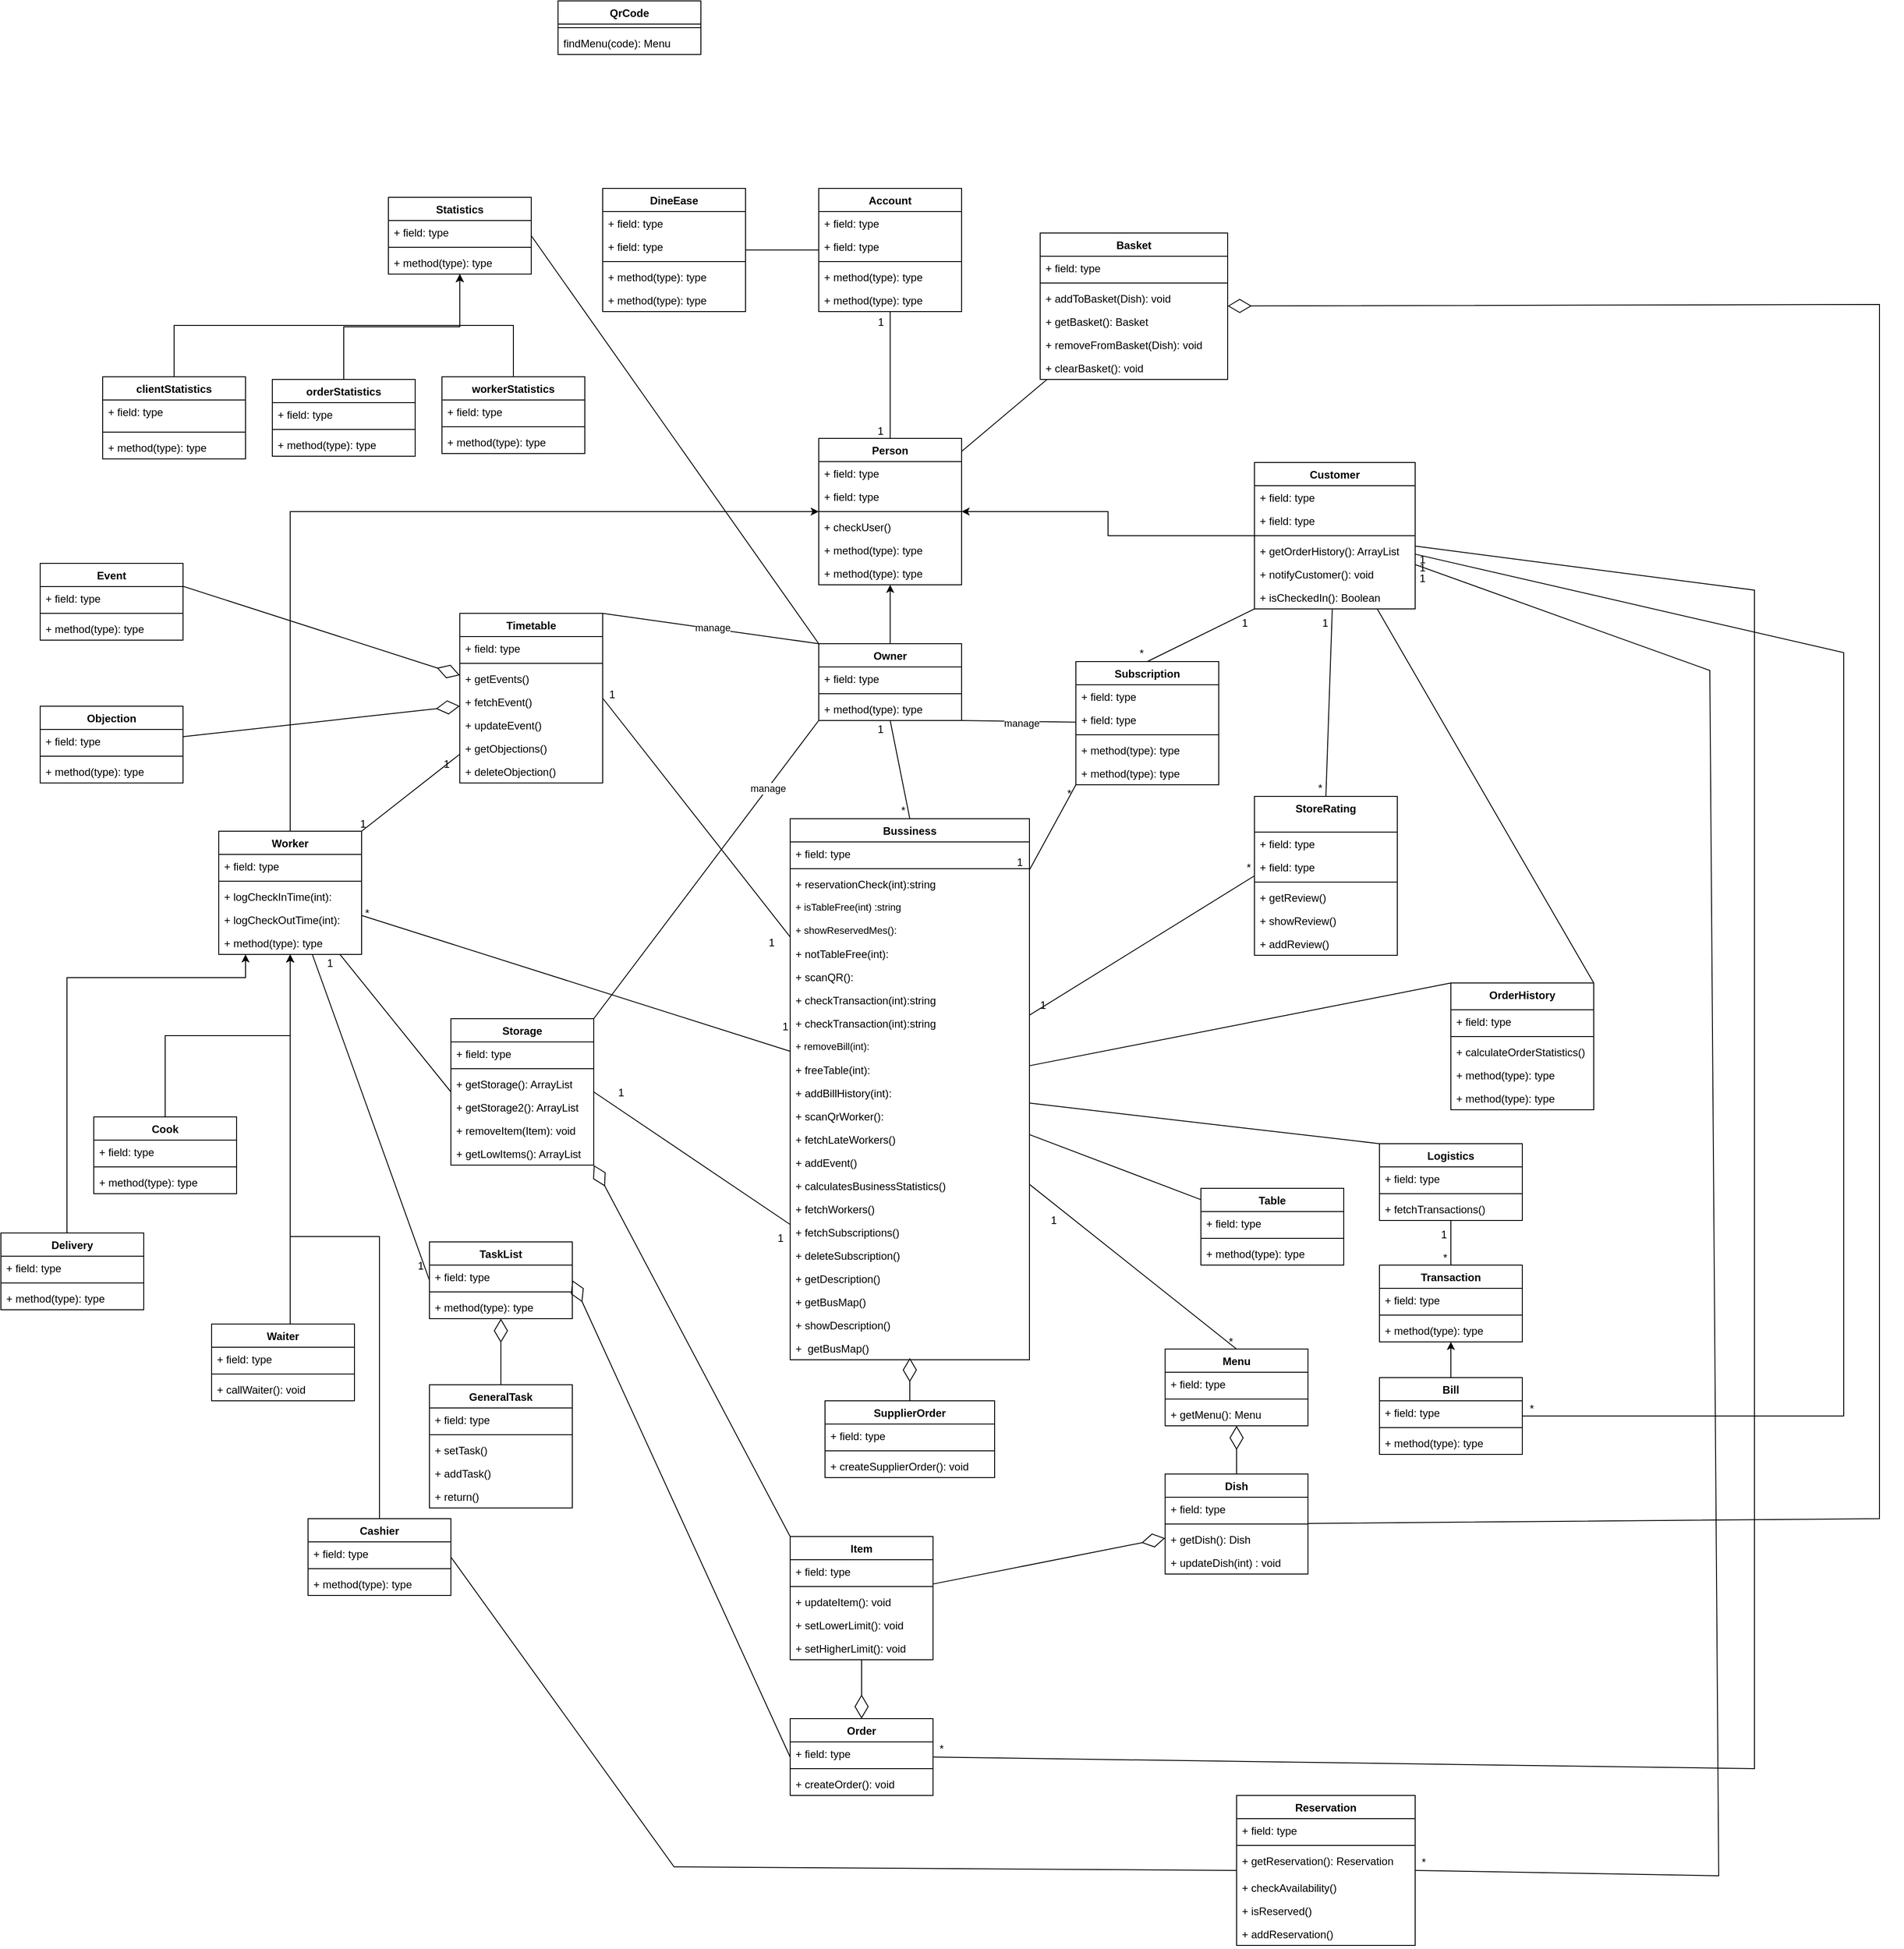 <mxfile version="20.5.3" type="embed"><diagram id="C5RBs43oDa-KdzZeNtuy" name="Page-1"><mxGraphModel dx="3903" dy="2689" grid="1" gridSize="10" guides="1" tooltips="1" connect="1" arrows="1" fold="1" page="1" pageScale="1" pageWidth="827" pageHeight="1169" math="0" shadow="0"><root><mxCell id="WIyWlLk6GJQsqaUBKTNV-0"/><mxCell id="WIyWlLk6GJQsqaUBKTNV-1" parent="WIyWlLk6GJQsqaUBKTNV-0"/><mxCell id="eBTvOQhbbWVXLsYW8WIT-38" value="Account" style="swimlane;fontStyle=1;align=center;verticalAlign=top;childLayout=stackLayout;horizontal=1;startSize=26;horizontalStack=0;resizeParent=1;resizeParentMax=0;resizeLast=0;collapsible=1;marginBottom=0;whiteSpace=wrap;html=1;" parent="WIyWlLk6GJQsqaUBKTNV-1" vertex="1"><mxGeometry x="422" y="-170" width="160" height="138" as="geometry"><mxRectangle x="361.5" y="18" width="84" height="26" as="alternateBounds"/></mxGeometry></mxCell><mxCell id="scS6lB70-Swo1higGm-x-66" value="+ field: type" style="text;strokeColor=none;fillColor=none;align=left;verticalAlign=top;spacingLeft=4;spacingRight=4;overflow=hidden;rotatable=0;points=[[0,0.5],[1,0.5]];portConstraint=eastwest;whiteSpace=wrap;html=1;" parent="eBTvOQhbbWVXLsYW8WIT-38" vertex="1"><mxGeometry y="26" width="160" height="26" as="geometry"/></mxCell><mxCell id="scS6lB70-Swo1higGm-x-67" value="+ field: type" style="text;strokeColor=none;fillColor=none;align=left;verticalAlign=top;spacingLeft=4;spacingRight=4;overflow=hidden;rotatable=0;points=[[0,0.5],[1,0.5]];portConstraint=eastwest;whiteSpace=wrap;html=1;" parent="eBTvOQhbbWVXLsYW8WIT-38" vertex="1"><mxGeometry y="52" width="160" height="26" as="geometry"/></mxCell><mxCell id="scS6lB70-Swo1higGm-x-69" value="" style="line;strokeWidth=1;fillColor=none;align=left;verticalAlign=middle;spacingTop=-1;spacingLeft=3;spacingRight=3;rotatable=0;labelPosition=right;points=[];portConstraint=eastwest;strokeColor=inherit;" parent="eBTvOQhbbWVXLsYW8WIT-38" vertex="1"><mxGeometry y="78" width="160" height="8" as="geometry"/></mxCell><mxCell id="scS6lB70-Swo1higGm-x-71" value="+ method(type): type" style="text;strokeColor=none;fillColor=none;align=left;verticalAlign=top;spacingLeft=4;spacingRight=4;overflow=hidden;rotatable=0;points=[[0,0.5],[1,0.5]];portConstraint=eastwest;whiteSpace=wrap;html=1;" parent="eBTvOQhbbWVXLsYW8WIT-38" vertex="1"><mxGeometry y="86" width="160" height="26" as="geometry"/></mxCell><mxCell id="scS6lB70-Swo1higGm-x-70" value="+ method(type): type" style="text;strokeColor=none;fillColor=none;align=left;verticalAlign=top;spacingLeft=4;spacingRight=4;overflow=hidden;rotatable=0;points=[[0,0.5],[1,0.5]];portConstraint=eastwest;whiteSpace=wrap;html=1;" parent="eBTvOQhbbWVXLsYW8WIT-38" vertex="1"><mxGeometry y="112" width="160" height="26" as="geometry"/></mxCell><mxCell id="eBTvOQhbbWVXLsYW8WIT-41" value="Person" style="swimlane;fontStyle=1;align=center;verticalAlign=top;childLayout=stackLayout;horizontal=1;startSize=26;horizontalStack=0;resizeParent=1;resizeParentMax=0;resizeLast=0;collapsible=1;marginBottom=0;whiteSpace=wrap;html=1;" parent="WIyWlLk6GJQsqaUBKTNV-1" vertex="1"><mxGeometry x="422" y="110" width="160" height="164" as="geometry"><mxRectangle x="342" y="284" width="73" height="26" as="alternateBounds"/></mxGeometry></mxCell><mxCell id="scS6lB70-Swo1higGm-x-43" value="+ field: type" style="text;strokeColor=none;fillColor=none;align=left;verticalAlign=top;spacingLeft=4;spacingRight=4;overflow=hidden;rotatable=0;points=[[0,0.5],[1,0.5]];portConstraint=eastwest;whiteSpace=wrap;html=1;" parent="eBTvOQhbbWVXLsYW8WIT-41" vertex="1"><mxGeometry y="26" width="160" height="26" as="geometry"/></mxCell><mxCell id="scS6lB70-Swo1higGm-x-44" value="+ field: type" style="text;strokeColor=none;fillColor=none;align=left;verticalAlign=top;spacingLeft=4;spacingRight=4;overflow=hidden;rotatable=0;points=[[0,0.5],[1,0.5]];portConstraint=eastwest;whiteSpace=wrap;html=1;" parent="eBTvOQhbbWVXLsYW8WIT-41" vertex="1"><mxGeometry y="52" width="160" height="26" as="geometry"/></mxCell><mxCell id="eBTvOQhbbWVXLsYW8WIT-45" value="" style="line;strokeWidth=1;fillColor=none;align=left;verticalAlign=middle;spacingTop=-1;spacingLeft=3;spacingRight=3;rotatable=0;labelPosition=right;points=[];portConstraint=eastwest;strokeColor=inherit;" parent="eBTvOQhbbWVXLsYW8WIT-41" vertex="1"><mxGeometry y="78" width="160" height="8" as="geometry"/></mxCell><mxCell id="scS6lB70-Swo1higGm-x-45" value="+ checkUser()" style="text;strokeColor=none;fillColor=none;align=left;verticalAlign=top;spacingLeft=4;spacingRight=4;overflow=hidden;rotatable=0;points=[[0,0.5],[1,0.5]];portConstraint=eastwest;whiteSpace=wrap;html=1;" parent="eBTvOQhbbWVXLsYW8WIT-41" vertex="1"><mxGeometry y="86" width="160" height="26" as="geometry"/></mxCell><mxCell id="scS6lB70-Swo1higGm-x-47" value="+ method(type): type" style="text;strokeColor=none;fillColor=none;align=left;verticalAlign=top;spacingLeft=4;spacingRight=4;overflow=hidden;rotatable=0;points=[[0,0.5],[1,0.5]];portConstraint=eastwest;whiteSpace=wrap;html=1;" parent="eBTvOQhbbWVXLsYW8WIT-41" vertex="1"><mxGeometry y="112" width="160" height="26" as="geometry"/></mxCell><mxCell id="scS6lB70-Swo1higGm-x-46" value="+ method(type): type" style="text;strokeColor=none;fillColor=none;align=left;verticalAlign=top;spacingLeft=4;spacingRight=4;overflow=hidden;rotatable=0;points=[[0,0.5],[1,0.5]];portConstraint=eastwest;whiteSpace=wrap;html=1;" parent="eBTvOQhbbWVXLsYW8WIT-41" vertex="1"><mxGeometry y="138" width="160" height="26" as="geometry"/></mxCell><mxCell id="eBTvOQhbbWVXLsYW8WIT-108" style="edgeStyle=orthogonalEdgeStyle;rounded=0;orthogonalLoop=1;jettySize=auto;html=1;exitX=0;exitY=0.5;exitDx=0;exitDy=0;entryX=1;entryY=0.5;entryDx=0;entryDy=0;" parent="WIyWlLk6GJQsqaUBKTNV-1" source="eBTvOQhbbWVXLsYW8WIT-57" target="eBTvOQhbbWVXLsYW8WIT-41" edge="1"><mxGeometry relative="1" as="geometry"/></mxCell><mxCell id="eBTvOQhbbWVXLsYW8WIT-57" value="Customer" style="swimlane;fontStyle=1;align=center;verticalAlign=top;childLayout=stackLayout;horizontal=1;startSize=26;horizontalStack=0;resizeParent=1;resizeParentMax=0;resizeLast=0;collapsible=1;marginBottom=0;whiteSpace=wrap;html=1;" parent="WIyWlLk6GJQsqaUBKTNV-1" vertex="1"><mxGeometry x="910" y="137" width="180" height="164" as="geometry"><mxRectangle x="634" y="284" width="87" height="26" as="alternateBounds"/></mxGeometry></mxCell><mxCell id="eBTvOQhbbWVXLsYW8WIT-58" value="+ field: type" style="text;strokeColor=none;fillColor=none;align=left;verticalAlign=top;spacingLeft=4;spacingRight=4;overflow=hidden;rotatable=0;points=[[0,0.5],[1,0.5]];portConstraint=eastwest;whiteSpace=wrap;html=1;" parent="eBTvOQhbbWVXLsYW8WIT-57" vertex="1"><mxGeometry y="26" width="180" height="26" as="geometry"/></mxCell><mxCell id="scS6lB70-Swo1higGm-x-38" value="+ field: type" style="text;strokeColor=none;fillColor=none;align=left;verticalAlign=top;spacingLeft=4;spacingRight=4;overflow=hidden;rotatable=0;points=[[0,0.5],[1,0.5]];portConstraint=eastwest;whiteSpace=wrap;html=1;" parent="eBTvOQhbbWVXLsYW8WIT-57" vertex="1"><mxGeometry y="52" width="180" height="26" as="geometry"/></mxCell><mxCell id="eBTvOQhbbWVXLsYW8WIT-59" value="" style="line;strokeWidth=1;fillColor=none;align=left;verticalAlign=middle;spacingTop=-1;spacingLeft=3;spacingRight=3;rotatable=0;labelPosition=right;points=[];portConstraint=eastwest;strokeColor=inherit;" parent="eBTvOQhbbWVXLsYW8WIT-57" vertex="1"><mxGeometry y="78" width="180" height="8" as="geometry"/></mxCell><mxCell id="scS6lB70-Swo1higGm-x-68" value="+ getOrderHistory(): ArrayList&lt;br&gt;" style="text;strokeColor=none;fillColor=none;align=left;verticalAlign=top;spacingLeft=4;spacingRight=4;overflow=hidden;rotatable=0;points=[[0,0.5],[1,0.5]];portConstraint=eastwest;whiteSpace=wrap;html=1;" parent="eBTvOQhbbWVXLsYW8WIT-57" vertex="1"><mxGeometry y="86" width="180" height="26" as="geometry"/></mxCell><mxCell id="36" value="&lt;div&gt;+ notifyCustomer(): void&lt;/div&gt;&lt;div&gt;&lt;br&gt;&lt;/div&gt;" style="text;strokeColor=none;fillColor=none;align=left;verticalAlign=top;spacingLeft=4;spacingRight=4;overflow=hidden;rotatable=0;points=[[0,0.5],[1,0.5]];portConstraint=eastwest;whiteSpace=wrap;html=1;" vertex="1" parent="eBTvOQhbbWVXLsYW8WIT-57"><mxGeometry y="112" width="180" height="26" as="geometry"/></mxCell><mxCell id="37" value="+ isCheckedIn(): Boolean" style="text;strokeColor=none;fillColor=none;align=left;verticalAlign=top;spacingLeft=4;spacingRight=4;overflow=hidden;rotatable=0;points=[[0,0.5],[1,0.5]];portConstraint=eastwest;whiteSpace=wrap;html=1;" vertex="1" parent="eBTvOQhbbWVXLsYW8WIT-57"><mxGeometry y="138" width="180" height="26" as="geometry"/></mxCell><mxCell id="eBTvOQhbbWVXLsYW8WIT-68" style="edgeStyle=orthogonalEdgeStyle;rounded=0;orthogonalLoop=1;jettySize=auto;html=1;exitX=0.5;exitY=0;exitDx=0;exitDy=0;entryX=0.5;entryY=1;entryDx=0;entryDy=0;" parent="WIyWlLk6GJQsqaUBKTNV-1" source="eBTvOQhbbWVXLsYW8WIT-61" target="eBTvOQhbbWVXLsYW8WIT-41" edge="1"><mxGeometry relative="1" as="geometry"/></mxCell><mxCell id="eBTvOQhbbWVXLsYW8WIT-61" value="Owner" style="swimlane;fontStyle=1;align=center;verticalAlign=top;childLayout=stackLayout;horizontal=1;startSize=26;horizontalStack=0;resizeParent=1;resizeParentMax=0;resizeLast=0;collapsible=1;marginBottom=0;whiteSpace=wrap;html=1;" parent="WIyWlLk6GJQsqaUBKTNV-1" vertex="1"><mxGeometry x="422" y="340" width="160" height="86" as="geometry"><mxRectangle x="403.5" y="340" width="87" height="26" as="alternateBounds"/></mxGeometry></mxCell><mxCell id="eBTvOQhbbWVXLsYW8WIT-62" value="+ field: type" style="text;strokeColor=none;fillColor=none;align=left;verticalAlign=top;spacingLeft=4;spacingRight=4;overflow=hidden;rotatable=0;points=[[0,0.5],[1,0.5]];portConstraint=eastwest;whiteSpace=wrap;html=1;" parent="eBTvOQhbbWVXLsYW8WIT-61" vertex="1"><mxGeometry y="26" width="160" height="26" as="geometry"/></mxCell><mxCell id="eBTvOQhbbWVXLsYW8WIT-63" value="" style="line;strokeWidth=1;fillColor=none;align=left;verticalAlign=middle;spacingTop=-1;spacingLeft=3;spacingRight=3;rotatable=0;labelPosition=right;points=[];portConstraint=eastwest;strokeColor=inherit;" parent="eBTvOQhbbWVXLsYW8WIT-61" vertex="1"><mxGeometry y="52" width="160" height="8" as="geometry"/></mxCell><mxCell id="eBTvOQhbbWVXLsYW8WIT-64" value="+ method(type): type" style="text;strokeColor=none;fillColor=none;align=left;verticalAlign=top;spacingLeft=4;spacingRight=4;overflow=hidden;rotatable=0;points=[[0,0.5],[1,0.5]];portConstraint=eastwest;whiteSpace=wrap;html=1;" parent="eBTvOQhbbWVXLsYW8WIT-61" vertex="1"><mxGeometry y="60" width="160" height="26" as="geometry"/></mxCell><mxCell id="eBTvOQhbbWVXLsYW8WIT-70" value="" style="endArrow=none;html=1;rounded=0;entryX=0.5;entryY=1;entryDx=0;entryDy=0;exitX=0.5;exitY=0;exitDx=0;exitDy=0;" parent="WIyWlLk6GJQsqaUBKTNV-1" source="eBTvOQhbbWVXLsYW8WIT-41" target="eBTvOQhbbWVXLsYW8WIT-38" edge="1"><mxGeometry relative="1" as="geometry"><mxPoint x="378.5" y="304.0" as="sourcePoint"/><mxPoint x="378.5" y="224.0" as="targetPoint"/></mxGeometry></mxCell><mxCell id="eBTvOQhbbWVXLsYW8WIT-71" value="1" style="resizable=0;html=1;whiteSpace=wrap;align=left;verticalAlign=bottom;" parent="eBTvOQhbbWVXLsYW8WIT-70" connectable="0" vertex="1"><mxGeometry x="-1" relative="1" as="geometry"><mxPoint x="-16" as="offset"/></mxGeometry></mxCell><mxCell id="eBTvOQhbbWVXLsYW8WIT-72" value="1" style="resizable=0;html=1;whiteSpace=wrap;align=right;verticalAlign=bottom;" parent="eBTvOQhbbWVXLsYW8WIT-70" connectable="0" vertex="1"><mxGeometry x="1" relative="1" as="geometry"><mxPoint x="-6" y="20" as="offset"/></mxGeometry></mxCell><mxCell id="eBTvOQhbbWVXLsYW8WIT-73" value="Bussiness" style="swimlane;fontStyle=1;align=center;verticalAlign=top;childLayout=stackLayout;horizontal=1;startSize=26;horizontalStack=0;resizeParent=1;resizeParentMax=0;resizeLast=0;collapsible=1;marginBottom=0;whiteSpace=wrap;html=1;" parent="WIyWlLk6GJQsqaUBKTNV-1" vertex="1"><mxGeometry x="390" y="536" width="268" height="606" as="geometry"><mxRectangle x="422" y="536" width="94" height="26" as="alternateBounds"/></mxGeometry></mxCell><mxCell id="scS6lB70-Swo1higGm-x-84" value="&lt;font style=&quot;font-size: 12px;&quot;&gt;+ field: type&lt;/font&gt;" style="text;strokeColor=none;fillColor=none;align=left;verticalAlign=top;spacingLeft=4;spacingRight=4;overflow=hidden;rotatable=0;points=[[0,0.5],[1,0.5]];portConstraint=eastwest;whiteSpace=wrap;html=1;" parent="eBTvOQhbbWVXLsYW8WIT-73" vertex="1"><mxGeometry y="26" width="268" height="26" as="geometry"/></mxCell><mxCell id="eBTvOQhbbWVXLsYW8WIT-75" value="" style="line;strokeWidth=1;fillColor=none;align=left;verticalAlign=middle;spacingTop=-1;spacingLeft=3;spacingRight=3;rotatable=0;labelPosition=right;points=[];portConstraint=eastwest;strokeColor=inherit;" parent="eBTvOQhbbWVXLsYW8WIT-73" vertex="1"><mxGeometry y="52" width="268" height="8" as="geometry"/></mxCell><mxCell id="scS6lB70-Swo1higGm-x-14" value="&lt;font style=&quot;font-size: 12px;&quot;&gt;+ reservationCheck(int):string&lt;/font&gt;" style="text;strokeColor=none;fillColor=none;align=left;verticalAlign=top;spacingLeft=4;spacingRight=4;overflow=hidden;rotatable=0;points=[[0,0.5],[1,0.5]];portConstraint=eastwest;whiteSpace=wrap;html=1;" parent="eBTvOQhbbWVXLsYW8WIT-73" vertex="1"><mxGeometry y="60" width="268" height="26" as="geometry"/></mxCell><mxCell id="scS6lB70-Swo1higGm-x-15" value="&lt;div style=&quot;font-size: 11px;&quot;&gt;&lt;font style=&quot;font-size: 11px;&quot;&gt;+ isTableFree(int) :string&amp;nbsp;&lt;/font&gt;&lt;/div&gt;&lt;div style=&quot;font-size: 11px;&quot;&gt;&lt;br&gt;&lt;/div&gt;" style="text;strokeColor=none;fillColor=none;align=left;verticalAlign=top;spacingLeft=4;spacingRight=4;overflow=hidden;rotatable=0;points=[[0,0.5],[1,0.5]];portConstraint=eastwest;whiteSpace=wrap;html=1;" parent="eBTvOQhbbWVXLsYW8WIT-73" vertex="1"><mxGeometry y="86" width="268" height="26" as="geometry"/></mxCell><mxCell id="scS6lB70-Swo1higGm-x-16" value="&lt;div style=&quot;font-size: 11px;&quot;&gt;&lt;font style=&quot;font-size: 11px;&quot;&gt;+&amp;nbsp;&lt;span style=&quot;text-align: center; text-wrap: nowrap; background-color: initial;&quot;&gt;showReservedMes():&lt;/span&gt;&lt;/font&gt;&lt;/div&gt;&lt;div style=&quot;font-size: 11px;&quot;&gt;&lt;span style=&quot;text-align: center; text-wrap: nowrap; background-color: initial;&quot;&gt;&lt;br&gt;&lt;/span&gt;&lt;/div&gt;" style="text;strokeColor=none;fillColor=none;align=left;verticalAlign=top;spacingLeft=4;spacingRight=4;overflow=hidden;rotatable=0;points=[[0,0.5],[1,0.5]];portConstraint=eastwest;whiteSpace=wrap;html=1;" parent="eBTvOQhbbWVXLsYW8WIT-73" vertex="1"><mxGeometry y="112" width="268" height="26" as="geometry"/></mxCell><mxCell id="scS6lB70-Swo1higGm-x-17" value="&lt;div style=&quot;&quot;&gt;&lt;div&gt;+ notTableFree(int):&lt;/div&gt;&lt;div&gt;&lt;br&gt;&lt;/div&gt;&lt;/div&gt;" style="text;strokeColor=none;fillColor=none;align=left;verticalAlign=top;spacingLeft=4;spacingRight=4;overflow=hidden;rotatable=0;points=[[0,0.5],[1,0.5]];portConstraint=eastwest;whiteSpace=wrap;html=1;" parent="eBTvOQhbbWVXLsYW8WIT-73" vertex="1"><mxGeometry y="138" width="268" height="26" as="geometry"/></mxCell><mxCell id="scS6lB70-Swo1higGm-x-18" value="&lt;div style=&quot;&quot;&gt;&lt;div&gt;+ scanQR():&lt;/div&gt;&lt;div&gt;&lt;br&gt;&lt;/div&gt;&lt;/div&gt;" style="text;strokeColor=none;fillColor=none;align=left;verticalAlign=top;spacingLeft=4;spacingRight=4;overflow=hidden;rotatable=0;points=[[0,0.5],[1,0.5]];portConstraint=eastwest;whiteSpace=wrap;html=1;" parent="eBTvOQhbbWVXLsYW8WIT-73" vertex="1"><mxGeometry y="164" width="268" height="26" as="geometry"/></mxCell><mxCell id="scS6lB70-Swo1higGm-x-25" value="&lt;div style=&quot;&quot;&gt;&lt;div&gt;+ checkTransaction(int):string&lt;/div&gt;&lt;div&gt;&lt;br&gt;&lt;/div&gt;&lt;/div&gt;" style="text;strokeColor=none;fillColor=none;align=left;verticalAlign=top;spacingLeft=4;spacingRight=4;overflow=hidden;rotatable=0;points=[[0,0.5],[1,0.5]];portConstraint=eastwest;whiteSpace=wrap;html=1;" parent="eBTvOQhbbWVXLsYW8WIT-73" vertex="1"><mxGeometry y="190" width="268" height="26" as="geometry"/></mxCell><mxCell id="scS6lB70-Swo1higGm-x-27" value="&lt;div style=&quot;&quot;&gt;&lt;div&gt;+ checkTransaction(int):string&lt;/div&gt;&lt;div&gt;&lt;br&gt;&lt;/div&gt;&lt;/div&gt;" style="text;strokeColor=none;fillColor=none;align=left;verticalAlign=top;spacingLeft=4;spacingRight=4;overflow=hidden;rotatable=0;points=[[0,0.5],[1,0.5]];portConstraint=eastwest;whiteSpace=wrap;html=1;" parent="eBTvOQhbbWVXLsYW8WIT-73" vertex="1"><mxGeometry y="216" width="268" height="26" as="geometry"/></mxCell><mxCell id="scS6lB70-Swo1higGm-x-28" value="&lt;div style=&quot;font-size: 11px;&quot;&gt;&lt;font style=&quot;font-size: 11px;&quot;&gt;&lt;span style=&quot;text-align: center; text-wrap: nowrap;&quot;&gt;+ removeBill(int):&lt;/span&gt;&lt;span style=&quot;text-align: center; text-wrap: nowrap; background-color: initial;&quot;&gt;&lt;br&gt;&lt;/span&gt;&lt;/font&gt;&lt;/div&gt;&lt;div style=&quot;font-size: 11px;&quot;&gt;&lt;span style=&quot;text-align: center; text-wrap: nowrap;&quot;&gt;&lt;br&gt;&lt;/span&gt;&lt;/div&gt;" style="text;strokeColor=none;fillColor=none;align=left;verticalAlign=top;spacingLeft=4;spacingRight=4;overflow=hidden;rotatable=0;points=[[0,0.5],[1,0.5]];portConstraint=eastwest;whiteSpace=wrap;html=1;" parent="eBTvOQhbbWVXLsYW8WIT-73" vertex="1"><mxGeometry y="242" width="268" height="26" as="geometry"/></mxCell><mxCell id="scS6lB70-Swo1higGm-x-26" value="&lt;div style=&quot;&quot;&gt;&lt;div&gt;+ freeTable(int):&lt;/div&gt;&lt;div&gt;&lt;br&gt;&lt;/div&gt;&lt;/div&gt;" style="text;strokeColor=none;fillColor=none;align=left;verticalAlign=top;spacingLeft=4;spacingRight=4;overflow=hidden;rotatable=0;points=[[0,0.5],[1,0.5]];portConstraint=eastwest;whiteSpace=wrap;html=1;" parent="eBTvOQhbbWVXLsYW8WIT-73" vertex="1"><mxGeometry y="268" width="268" height="26" as="geometry"/></mxCell><mxCell id="scS6lB70-Swo1higGm-x-19" value="&lt;div style=&quot;&quot;&gt;&lt;div&gt;+ addBillHistory(int):&lt;/div&gt;&lt;div&gt;&lt;br&gt;&lt;/div&gt;&lt;/div&gt;" style="text;strokeColor=none;fillColor=none;align=left;verticalAlign=top;spacingLeft=4;spacingRight=4;overflow=hidden;rotatable=0;points=[[0,0.5],[1,0.5]];portConstraint=eastwest;whiteSpace=wrap;html=1;" parent="eBTvOQhbbWVXLsYW8WIT-73" vertex="1"><mxGeometry y="294" width="268" height="26" as="geometry"/></mxCell><mxCell id="scS6lB70-Swo1higGm-x-20" value="&lt;div style=&quot;&quot;&gt;&lt;div&gt;+ scanQrWorker():&lt;/div&gt;&lt;div&gt;&lt;br&gt;&lt;/div&gt;&lt;/div&gt;" style="text;strokeColor=none;fillColor=none;align=left;verticalAlign=top;spacingLeft=4;spacingRight=4;overflow=hidden;rotatable=0;points=[[0,0.5],[1,0.5]];portConstraint=eastwest;whiteSpace=wrap;html=1;" parent="eBTvOQhbbWVXLsYW8WIT-73" vertex="1"><mxGeometry y="320" width="268" height="26" as="geometry"/></mxCell><mxCell id="11" value="&lt;div style=&quot;&quot;&gt;&lt;div&gt;+&amp;nbsp;&lt;span style=&quot;background-color: initial;&quot;&gt;fetchLate&lt;/span&gt;&lt;span style=&quot;background-color: initial;&quot;&gt;Workers()&lt;/span&gt;&lt;/div&gt;&lt;/div&gt;" style="text;strokeColor=none;fillColor=none;align=left;verticalAlign=top;spacingLeft=4;spacingRight=4;overflow=hidden;rotatable=0;points=[[0,0.5],[1,0.5]];portConstraint=eastwest;whiteSpace=wrap;html=1;" parent="eBTvOQhbbWVXLsYW8WIT-73" vertex="1"><mxGeometry y="346" width="268" height="26" as="geometry"/></mxCell><mxCell id="12" value="&lt;div style=&quot;&quot;&gt;&lt;div&gt;+&amp;nbsp;&lt;span style=&quot;background-color: initial;&quot;&gt;addEvent()&lt;/span&gt;&lt;/div&gt;&lt;/div&gt;" style="text;strokeColor=none;fillColor=none;align=left;verticalAlign=top;spacingLeft=4;spacingRight=4;overflow=hidden;rotatable=0;points=[[0,0.5],[1,0.5]];portConstraint=eastwest;whiteSpace=wrap;html=1;" parent="eBTvOQhbbWVXLsYW8WIT-73" vertex="1"><mxGeometry y="372" width="268" height="26" as="geometry"/></mxCell><mxCell id="13" value="&lt;div style=&quot;&quot;&gt;&lt;div&gt;+&amp;nbsp;&lt;span style=&quot;background-color: initial;&quot;&gt;calculatesBusinessStatistics()&lt;/span&gt;&lt;/div&gt;&lt;/div&gt;" style="text;strokeColor=none;fillColor=none;align=left;verticalAlign=top;spacingLeft=4;spacingRight=4;overflow=hidden;rotatable=0;points=[[0,0.5],[1,0.5]];portConstraint=eastwest;whiteSpace=wrap;html=1;" parent="eBTvOQhbbWVXLsYW8WIT-73" vertex="1"><mxGeometry y="398" width="268" height="26" as="geometry"/></mxCell><mxCell id="16" value="&lt;div style=&quot;&quot;&gt;&lt;div&gt;+&amp;nbsp;&lt;span style=&quot;background-color: initial;&quot;&gt;fetchWorkers()&lt;/span&gt;&lt;/div&gt;&lt;/div&gt;" style="text;strokeColor=none;fillColor=none;align=left;verticalAlign=top;spacingLeft=4;spacingRight=4;overflow=hidden;rotatable=0;points=[[0,0.5],[1,0.5]];portConstraint=eastwest;whiteSpace=wrap;html=1;" parent="eBTvOQhbbWVXLsYW8WIT-73" vertex="1"><mxGeometry y="424" width="268" height="26" as="geometry"/></mxCell><mxCell id="17" value="&lt;div style=&quot;&quot;&gt;&lt;div&gt;+&amp;nbsp;&lt;span style=&quot;background-color: initial;&quot;&gt;fetchSubscriptions()&lt;/span&gt;&lt;/div&gt;&lt;/div&gt;" style="text;strokeColor=none;fillColor=none;align=left;verticalAlign=top;spacingLeft=4;spacingRight=4;overflow=hidden;rotatable=0;points=[[0,0.5],[1,0.5]];portConstraint=eastwest;whiteSpace=wrap;html=1;" parent="eBTvOQhbbWVXLsYW8WIT-73" vertex="1"><mxGeometry y="450" width="268" height="26" as="geometry"/></mxCell><mxCell id="18" value="&lt;div style=&quot;&quot;&gt;&lt;div&gt;+&amp;nbsp;&lt;span style=&quot;background-color: initial;&quot;&gt;deleteSubscription()&lt;/span&gt;&lt;/div&gt;&lt;/div&gt;" style="text;strokeColor=none;fillColor=none;align=left;verticalAlign=top;spacingLeft=4;spacingRight=4;overflow=hidden;rotatable=0;points=[[0,0.5],[1,0.5]];portConstraint=eastwest;whiteSpace=wrap;html=1;" parent="eBTvOQhbbWVXLsYW8WIT-73" vertex="1"><mxGeometry y="476" width="268" height="26" as="geometry"/></mxCell><mxCell id="24" value="+ getDescription()" style="text;strokeColor=none;fillColor=none;align=left;verticalAlign=top;spacingLeft=4;spacingRight=4;overflow=hidden;rotatable=0;points=[[0,0.5],[1,0.5]];portConstraint=eastwest;whiteSpace=wrap;html=1;" parent="eBTvOQhbbWVXLsYW8WIT-73" vertex="1"><mxGeometry y="502" width="268" height="26" as="geometry"/></mxCell><mxCell id="26" value="+ getBusMap()&lt;div&gt;&lt;br&gt;&lt;/div&gt;" style="text;strokeColor=none;fillColor=none;align=left;verticalAlign=top;spacingLeft=4;spacingRight=4;overflow=hidden;rotatable=0;points=[[0,0.5],[1,0.5]];portConstraint=eastwest;whiteSpace=wrap;html=1;" parent="eBTvOQhbbWVXLsYW8WIT-73" vertex="1"><mxGeometry y="528" width="268" height="26" as="geometry"/></mxCell><mxCell id="25" value="+ showDescription()" style="text;strokeColor=none;fillColor=none;align=left;verticalAlign=top;spacingLeft=4;spacingRight=4;overflow=hidden;rotatable=0;points=[[0,0.5],[1,0.5]];portConstraint=eastwest;whiteSpace=wrap;html=1;" parent="eBTvOQhbbWVXLsYW8WIT-73" vertex="1"><mxGeometry y="554" width="268" height="26" as="geometry"/></mxCell><mxCell id="OGeJCwvFa22-by8DKtIA-27" value="+&amp;nbsp; getBusMap()" style="text;strokeColor=none;fillColor=none;align=left;verticalAlign=top;spacingLeft=4;spacingRight=4;overflow=hidden;rotatable=0;points=[[0,0.5],[1,0.5]];portConstraint=eastwest;whiteSpace=wrap;html=1;" parent="eBTvOQhbbWVXLsYW8WIT-73" vertex="1"><mxGeometry y="580" width="268" height="26" as="geometry"/></mxCell><mxCell id="eBTvOQhbbWVXLsYW8WIT-166" style="edgeStyle=orthogonalEdgeStyle;rounded=0;orthogonalLoop=1;jettySize=auto;html=1;exitX=0.5;exitY=0;exitDx=0;exitDy=0;entryX=0;entryY=0.5;entryDx=0;entryDy=0;" parent="WIyWlLk6GJQsqaUBKTNV-1" source="eBTvOQhbbWVXLsYW8WIT-79" target="eBTvOQhbbWVXLsYW8WIT-41" edge="1"><mxGeometry relative="1" as="geometry"/></mxCell><mxCell id="eBTvOQhbbWVXLsYW8WIT-79" value="Worker" style="swimlane;fontStyle=1;align=center;verticalAlign=top;childLayout=stackLayout;horizontal=1;startSize=26;horizontalStack=0;resizeParent=1;resizeParentMax=0;resizeLast=0;collapsible=1;marginBottom=0;whiteSpace=wrap;html=1;" parent="WIyWlLk6GJQsqaUBKTNV-1" vertex="1"><mxGeometry x="-250" y="550" width="160" height="138" as="geometry"><mxRectangle x="-40" y="534" width="73" height="26" as="alternateBounds"/></mxGeometry></mxCell><mxCell id="scS6lB70-Swo1higGm-x-80" value="+ field: type" style="text;strokeColor=none;fillColor=none;align=left;verticalAlign=top;spacingLeft=4;spacingRight=4;overflow=hidden;rotatable=0;points=[[0,0.5],[1,0.5]];portConstraint=eastwest;whiteSpace=wrap;html=1;" parent="eBTvOQhbbWVXLsYW8WIT-79" vertex="1"><mxGeometry y="26" width="160" height="26" as="geometry"/></mxCell><mxCell id="eBTvOQhbbWVXLsYW8WIT-81" value="" style="line;strokeWidth=1;fillColor=none;align=left;verticalAlign=middle;spacingTop=-1;spacingLeft=3;spacingRight=3;rotatable=0;labelPosition=right;points=[];portConstraint=eastwest;strokeColor=inherit;" parent="eBTvOQhbbWVXLsYW8WIT-79" vertex="1"><mxGeometry y="52" width="160" height="8" as="geometry"/></mxCell><mxCell id="scS6lB70-Swo1higGm-x-21" value="&lt;div style=&quot;text-align: center;&quot;&gt;&lt;font style=&quot;background-color: initial; font-size: 11px;&quot;&gt;&lt;span style=&quot;font-size: 12px;&quot;&gt;+&amp;nbsp;&lt;/span&gt;&lt;/font&gt;&lt;span style=&quot;background-color: initial;&quot;&gt;&lt;font style=&quot;font-size: 12px;&quot;&gt;logCheckInTime(int):&lt;/font&gt;&lt;/span&gt;&lt;/div&gt;&lt;div&gt;&lt;font style=&quot;font-size: 12px;&quot;&gt;&lt;span style=&quot;text-align: center; font-size: 6px;&quot;&gt;&lt;br&gt;&lt;/span&gt;&lt;/font&gt;&lt;/div&gt;" style="text;strokeColor=none;fillColor=none;align=left;verticalAlign=top;spacingLeft=4;spacingRight=4;overflow=hidden;rotatable=0;points=[[0,0.5],[1,0.5]];portConstraint=eastwest;whiteSpace=wrap;html=1;" parent="eBTvOQhbbWVXLsYW8WIT-79" vertex="1"><mxGeometry y="60" width="160" height="26" as="geometry"/></mxCell><mxCell id="scS6lB70-Swo1higGm-x-24" value="&lt;div&gt;+ logCheckOutTime(int):&lt;/div&gt;&lt;div&gt;&lt;br&gt;&lt;/div&gt;" style="text;strokeColor=none;fillColor=none;align=left;verticalAlign=top;spacingLeft=4;spacingRight=4;overflow=hidden;rotatable=0;points=[[0,0.5],[1,0.5]];portConstraint=eastwest;whiteSpace=wrap;html=1;" parent="eBTvOQhbbWVXLsYW8WIT-79" vertex="1"><mxGeometry y="86" width="160" height="26" as="geometry"/></mxCell><mxCell id="scS6lB70-Swo1higGm-x-22" value="+ method(type): type" style="text;strokeColor=none;fillColor=none;align=left;verticalAlign=top;spacingLeft=4;spacingRight=4;overflow=hidden;rotatable=0;points=[[0,0.5],[1,0.5]];portConstraint=eastwest;whiteSpace=wrap;html=1;" parent="eBTvOQhbbWVXLsYW8WIT-79" vertex="1"><mxGeometry y="112" width="160" height="26" as="geometry"/></mxCell><mxCell id="scS6lB70-Swo1higGm-x-1" style="edgeStyle=orthogonalEdgeStyle;rounded=0;orthogonalLoop=1;jettySize=auto;html=1;exitX=0.5;exitY=0;exitDx=0;exitDy=0;" parent="WIyWlLk6GJQsqaUBKTNV-1" source="eBTvOQhbbWVXLsYW8WIT-93" target="eBTvOQhbbWVXLsYW8WIT-79" edge="1"><mxGeometry relative="1" as="geometry"/></mxCell><mxCell id="eBTvOQhbbWVXLsYW8WIT-93" value="Cook" style="swimlane;fontStyle=1;align=center;verticalAlign=top;childLayout=stackLayout;horizontal=1;startSize=26;horizontalStack=0;resizeParent=1;resizeParentMax=0;resizeLast=0;collapsible=1;marginBottom=0;whiteSpace=wrap;html=1;" parent="WIyWlLk6GJQsqaUBKTNV-1" vertex="1"><mxGeometry x="-390" y="870" width="160" height="86" as="geometry"><mxRectangle x="113.5" y="804" width="70" height="26" as="alternateBounds"/></mxGeometry></mxCell><mxCell id="eBTvOQhbbWVXLsYW8WIT-94" value="+ field: type" style="text;strokeColor=none;fillColor=none;align=left;verticalAlign=top;spacingLeft=4;spacingRight=4;overflow=hidden;rotatable=0;points=[[0,0.5],[1,0.5]];portConstraint=eastwest;whiteSpace=wrap;html=1;" parent="eBTvOQhbbWVXLsYW8WIT-93" vertex="1"><mxGeometry y="26" width="160" height="26" as="geometry"/></mxCell><mxCell id="eBTvOQhbbWVXLsYW8WIT-95" value="" style="line;strokeWidth=1;fillColor=none;align=left;verticalAlign=middle;spacingTop=-1;spacingLeft=3;spacingRight=3;rotatable=0;labelPosition=right;points=[];portConstraint=eastwest;strokeColor=inherit;" parent="eBTvOQhbbWVXLsYW8WIT-93" vertex="1"><mxGeometry y="52" width="160" height="8" as="geometry"/></mxCell><mxCell id="eBTvOQhbbWVXLsYW8WIT-96" value="+ method(type): type" style="text;strokeColor=none;fillColor=none;align=left;verticalAlign=top;spacingLeft=4;spacingRight=4;overflow=hidden;rotatable=0;points=[[0,0.5],[1,0.5]];portConstraint=eastwest;whiteSpace=wrap;html=1;" parent="eBTvOQhbbWVXLsYW8WIT-93" vertex="1"><mxGeometry y="60" width="160" height="26" as="geometry"/></mxCell><mxCell id="eBTvOQhbbWVXLsYW8WIT-222" style="edgeStyle=orthogonalEdgeStyle;rounded=0;orthogonalLoop=1;jettySize=auto;html=1;exitX=0.5;exitY=0;exitDx=0;exitDy=0;" parent="WIyWlLk6GJQsqaUBKTNV-1" source="eBTvOQhbbWVXLsYW8WIT-97" target="eBTvOQhbbWVXLsYW8WIT-79" edge="1"><mxGeometry relative="1" as="geometry"><Array as="points"><mxPoint x="-420" y="714"/><mxPoint x="-220" y="714"/></Array></mxGeometry></mxCell><mxCell id="eBTvOQhbbWVXLsYW8WIT-97" value="Delivery" style="swimlane;fontStyle=1;align=center;verticalAlign=top;childLayout=stackLayout;horizontal=1;startSize=26;horizontalStack=0;resizeParent=1;resizeParentMax=0;resizeLast=0;collapsible=1;marginBottom=0;whiteSpace=wrap;html=1;" parent="WIyWlLk6GJQsqaUBKTNV-1" vertex="1"><mxGeometry x="-494" y="1000" width="160" height="86" as="geometry"><mxRectangle x="14" y="822" width="80" height="26" as="alternateBounds"/></mxGeometry></mxCell><mxCell id="eBTvOQhbbWVXLsYW8WIT-98" value="+ field: type" style="text;strokeColor=none;fillColor=none;align=left;verticalAlign=top;spacingLeft=4;spacingRight=4;overflow=hidden;rotatable=0;points=[[0,0.5],[1,0.5]];portConstraint=eastwest;whiteSpace=wrap;html=1;" parent="eBTvOQhbbWVXLsYW8WIT-97" vertex="1"><mxGeometry y="26" width="160" height="26" as="geometry"/></mxCell><mxCell id="eBTvOQhbbWVXLsYW8WIT-99" value="" style="line;strokeWidth=1;fillColor=none;align=left;verticalAlign=middle;spacingTop=-1;spacingLeft=3;spacingRight=3;rotatable=0;labelPosition=right;points=[];portConstraint=eastwest;strokeColor=inherit;" parent="eBTvOQhbbWVXLsYW8WIT-97" vertex="1"><mxGeometry y="52" width="160" height="8" as="geometry"/></mxCell><mxCell id="eBTvOQhbbWVXLsYW8WIT-100" value="+ method(type): type" style="text;strokeColor=none;fillColor=none;align=left;verticalAlign=top;spacingLeft=4;spacingRight=4;overflow=hidden;rotatable=0;points=[[0,0.5],[1,0.5]];portConstraint=eastwest;whiteSpace=wrap;html=1;" parent="eBTvOQhbbWVXLsYW8WIT-97" vertex="1"><mxGeometry y="60" width="160" height="26" as="geometry"/></mxCell><mxCell id="eBTvOQhbbWVXLsYW8WIT-102" value="" style="endArrow=none;html=1;rounded=0;" parent="WIyWlLk6GJQsqaUBKTNV-1" source="eBTvOQhbbWVXLsYW8WIT-79" target="eBTvOQhbbWVXLsYW8WIT-73" edge="1"><mxGeometry relative="1" as="geometry"><mxPoint x="332.5" y="587" as="sourcePoint"/><mxPoint x="331.5" y="507" as="targetPoint"/></mxGeometry></mxCell><mxCell id="eBTvOQhbbWVXLsYW8WIT-103" value="*" style="resizable=0;html=1;whiteSpace=wrap;align=left;verticalAlign=bottom;" parent="eBTvOQhbbWVXLsYW8WIT-102" connectable="0" vertex="1"><mxGeometry x="-1" relative="1" as="geometry"><mxPoint x="2" y="6" as="offset"/></mxGeometry></mxCell><mxCell id="eBTvOQhbbWVXLsYW8WIT-104" value="1" style="resizable=0;html=1;whiteSpace=wrap;align=right;verticalAlign=bottom;" parent="eBTvOQhbbWVXLsYW8WIT-102" connectable="0" vertex="1"><mxGeometry x="1" relative="1" as="geometry"><mxPoint y="-19" as="offset"/></mxGeometry></mxCell><mxCell id="eBTvOQhbbWVXLsYW8WIT-105" value="" style="endArrow=none;html=1;rounded=0;entryX=0.5;entryY=0;entryDx=0;entryDy=0;exitX=0.5;exitY=1;exitDx=0;exitDy=0;" parent="WIyWlLk6GJQsqaUBKTNV-1" source="eBTvOQhbbWVXLsYW8WIT-61" target="eBTvOQhbbWVXLsYW8WIT-73" edge="1"><mxGeometry relative="1" as="geometry"><mxPoint x="182" y="492.32" as="sourcePoint"/><mxPoint x="516" y="492.32" as="targetPoint"/></mxGeometry></mxCell><mxCell id="eBTvOQhbbWVXLsYW8WIT-106" value="1" style="resizable=0;html=1;whiteSpace=wrap;align=left;verticalAlign=bottom;" parent="eBTvOQhbbWVXLsYW8WIT-105" connectable="0" vertex="1"><mxGeometry x="-1" relative="1" as="geometry"><mxPoint x="-16" y="18" as="offset"/></mxGeometry></mxCell><mxCell id="eBTvOQhbbWVXLsYW8WIT-107" value="*" style="resizable=0;html=1;whiteSpace=wrap;align=right;verticalAlign=bottom;" parent="eBTvOQhbbWVXLsYW8WIT-105" connectable="0" vertex="1"><mxGeometry x="1" relative="1" as="geometry"><mxPoint x="-3" as="offset"/></mxGeometry></mxCell><mxCell id="eBTvOQhbbWVXLsYW8WIT-109" value="Store&lt;span style=&quot;background-color: initial;&quot;&gt;Rating&lt;/span&gt;" style="swimlane;fontStyle=1;align=center;verticalAlign=top;childLayout=stackLayout;horizontal=1;startSize=40;horizontalStack=0;resizeParent=1;resizeParentMax=0;resizeLast=0;collapsible=1;marginBottom=0;whiteSpace=wrap;html=1;" parent="WIyWlLk6GJQsqaUBKTNV-1" vertex="1"><mxGeometry x="910" y="511" width="160" height="178" as="geometry"><mxRectangle x="850" y="502" width="94" height="27" as="alternateBounds"/></mxGeometry></mxCell><mxCell id="scS6lB70-Swo1higGm-x-31" value="+ field: type" style="text;strokeColor=none;fillColor=none;align=left;verticalAlign=top;spacingLeft=4;spacingRight=4;overflow=hidden;rotatable=0;points=[[0,0.5],[1,0.5]];portConstraint=eastwest;whiteSpace=wrap;html=1;" parent="eBTvOQhbbWVXLsYW8WIT-109" vertex="1"><mxGeometry y="40" width="160" height="26" as="geometry"/></mxCell><mxCell id="scS6lB70-Swo1higGm-x-35" value="+ field: type" style="text;strokeColor=none;fillColor=none;align=left;verticalAlign=top;spacingLeft=4;spacingRight=4;overflow=hidden;rotatable=0;points=[[0,0.5],[1,0.5]];portConstraint=eastwest;whiteSpace=wrap;html=1;" parent="eBTvOQhbbWVXLsYW8WIT-109" vertex="1"><mxGeometry y="66" width="160" height="26" as="geometry"/></mxCell><mxCell id="scS6lB70-Swo1higGm-x-32" value="" style="line;strokeWidth=1;fillColor=none;align=left;verticalAlign=middle;spacingTop=-1;spacingLeft=3;spacingRight=3;rotatable=0;labelPosition=right;points=[];portConstraint=eastwest;strokeColor=inherit;" parent="eBTvOQhbbWVXLsYW8WIT-109" vertex="1"><mxGeometry y="92" width="160" height="8" as="geometry"/></mxCell><mxCell id="scS6lB70-Swo1higGm-x-33" value="+ getReview()" style="text;strokeColor=none;fillColor=none;align=left;verticalAlign=top;spacingLeft=4;spacingRight=4;overflow=hidden;rotatable=0;points=[[0,0.5],[1,0.5]];portConstraint=eastwest;whiteSpace=wrap;html=1;" parent="eBTvOQhbbWVXLsYW8WIT-109" vertex="1"><mxGeometry y="100" width="160" height="26" as="geometry"/></mxCell><mxCell id="scS6lB70-Swo1higGm-x-34" value="+ showReview()" style="text;strokeColor=none;fillColor=none;align=left;verticalAlign=top;spacingLeft=4;spacingRight=4;overflow=hidden;rotatable=0;points=[[0,0.5],[1,0.5]];portConstraint=eastwest;whiteSpace=wrap;html=1;" parent="eBTvOQhbbWVXLsYW8WIT-109" vertex="1"><mxGeometry y="126" width="160" height="26" as="geometry"/></mxCell><mxCell id="OGeJCwvFa22-by8DKtIA-28" value="+ addReview()" style="text;strokeColor=none;fillColor=none;align=left;verticalAlign=top;spacingLeft=4;spacingRight=4;overflow=hidden;rotatable=0;points=[[0,0.5],[1,0.5]];portConstraint=eastwest;whiteSpace=wrap;html=1;" parent="eBTvOQhbbWVXLsYW8WIT-109" vertex="1"><mxGeometry y="152" width="160" height="26" as="geometry"/></mxCell><mxCell id="eBTvOQhbbWVXLsYW8WIT-112" value="" style="endArrow=none;html=1;rounded=0;entryX=0;entryY=0.5;entryDx=0;entryDy=0;" parent="WIyWlLk6GJQsqaUBKTNV-1" source="eBTvOQhbbWVXLsYW8WIT-73" target="eBTvOQhbbWVXLsYW8WIT-109" edge="1"><mxGeometry relative="1" as="geometry"><mxPoint x="652.5" y="421.5" as="sourcePoint"/><mxPoint x="651.5" y="539.5" as="targetPoint"/></mxGeometry></mxCell><mxCell id="eBTvOQhbbWVXLsYW8WIT-113" value="1" style="resizable=0;html=1;whiteSpace=wrap;align=left;verticalAlign=bottom;" parent="eBTvOQhbbWVXLsYW8WIT-112" connectable="0" vertex="1"><mxGeometry x="-1" relative="1" as="geometry"><mxPoint x="10" y="-3" as="offset"/></mxGeometry></mxCell><mxCell id="eBTvOQhbbWVXLsYW8WIT-114" value="*" style="resizable=0;html=1;whiteSpace=wrap;align=right;verticalAlign=bottom;" parent="eBTvOQhbbWVXLsYW8WIT-112" connectable="0" vertex="1"><mxGeometry x="1" relative="1" as="geometry"><mxPoint x="-3" as="offset"/></mxGeometry></mxCell><mxCell id="eBTvOQhbbWVXLsYW8WIT-115" value="" style="endArrow=none;html=1;rounded=0;entryX=0.5;entryY=0;entryDx=0;entryDy=0;" parent="WIyWlLk6GJQsqaUBKTNV-1" source="eBTvOQhbbWVXLsYW8WIT-57" target="eBTvOQhbbWVXLsYW8WIT-109" edge="1"><mxGeometry relative="1" as="geometry"><mxPoint x="632.5" y="445.5" as="sourcePoint"/><mxPoint x="727.5" y="444.5" as="targetPoint"/></mxGeometry></mxCell><mxCell id="eBTvOQhbbWVXLsYW8WIT-116" value="1" style="resizable=0;html=1;whiteSpace=wrap;align=left;verticalAlign=bottom;" parent="eBTvOQhbbWVXLsYW8WIT-115" connectable="0" vertex="1"><mxGeometry x="-1" relative="1" as="geometry"><mxPoint x="-13" y="24" as="offset"/></mxGeometry></mxCell><mxCell id="eBTvOQhbbWVXLsYW8WIT-117" value="*" style="resizable=0;html=1;whiteSpace=wrap;align=right;verticalAlign=bottom;" parent="eBTvOQhbbWVXLsYW8WIT-115" connectable="0" vertex="1"><mxGeometry x="1" relative="1" as="geometry"><mxPoint x="-3" as="offset"/></mxGeometry></mxCell><mxCell id="eBTvOQhbbWVXLsYW8WIT-118" value="Menu" style="swimlane;fontStyle=1;align=center;verticalAlign=top;childLayout=stackLayout;horizontal=1;startSize=26;horizontalStack=0;resizeParent=1;resizeParentMax=0;resizeLast=0;collapsible=1;marginBottom=0;whiteSpace=wrap;html=1;" parent="WIyWlLk6GJQsqaUBKTNV-1" vertex="1"><mxGeometry x="809.93" y="1130" width="160" height="86" as="geometry"><mxRectangle x="500.5" y="628" width="70" height="26" as="alternateBounds"/></mxGeometry></mxCell><mxCell id="eBTvOQhbbWVXLsYW8WIT-119" value="+ field: type" style="text;strokeColor=none;fillColor=none;align=left;verticalAlign=top;spacingLeft=4;spacingRight=4;overflow=hidden;rotatable=0;points=[[0,0.5],[1,0.5]];portConstraint=eastwest;whiteSpace=wrap;html=1;" parent="eBTvOQhbbWVXLsYW8WIT-118" vertex="1"><mxGeometry y="26" width="160" height="26" as="geometry"/></mxCell><mxCell id="eBTvOQhbbWVXLsYW8WIT-120" value="" style="line;strokeWidth=1;fillColor=none;align=left;verticalAlign=middle;spacingTop=-1;spacingLeft=3;spacingRight=3;rotatable=0;labelPosition=right;points=[];portConstraint=eastwest;strokeColor=inherit;" parent="eBTvOQhbbWVXLsYW8WIT-118" vertex="1"><mxGeometry y="52" width="160" height="8" as="geometry"/></mxCell><mxCell id="eBTvOQhbbWVXLsYW8WIT-121" value="+ getMenu(): Menu" style="text;strokeColor=none;fillColor=none;align=left;verticalAlign=top;spacingLeft=4;spacingRight=4;overflow=hidden;rotatable=0;points=[[0,0.5],[1,0.5]];portConstraint=eastwest;whiteSpace=wrap;html=1;" parent="eBTvOQhbbWVXLsYW8WIT-118" vertex="1"><mxGeometry y="60" width="160" height="26" as="geometry"/></mxCell><mxCell id="eBTvOQhbbWVXLsYW8WIT-122" value="Item" style="swimlane;fontStyle=1;align=center;verticalAlign=top;childLayout=stackLayout;horizontal=1;startSize=26;horizontalStack=0;resizeParent=1;resizeParentMax=0;resizeLast=0;collapsible=1;marginBottom=0;whiteSpace=wrap;html=1;" parent="WIyWlLk6GJQsqaUBKTNV-1" vertex="1"><mxGeometry x="390.0" y="1340" width="160" height="138" as="geometry"><mxRectangle x="499.5" y="760" width="72" height="26" as="alternateBounds"/></mxGeometry></mxCell><mxCell id="eBTvOQhbbWVXLsYW8WIT-123" value="+ field: type" style="text;strokeColor=none;fillColor=none;align=left;verticalAlign=top;spacingLeft=4;spacingRight=4;overflow=hidden;rotatable=0;points=[[0,0.5],[1,0.5]];portConstraint=eastwest;whiteSpace=wrap;html=1;" parent="eBTvOQhbbWVXLsYW8WIT-122" vertex="1"><mxGeometry y="26" width="160" height="26" as="geometry"/></mxCell><mxCell id="eBTvOQhbbWVXLsYW8WIT-124" value="" style="line;strokeWidth=1;fillColor=none;align=left;verticalAlign=middle;spacingTop=-1;spacingLeft=3;spacingRight=3;rotatable=0;labelPosition=right;points=[];portConstraint=eastwest;strokeColor=inherit;" parent="eBTvOQhbbWVXLsYW8WIT-122" vertex="1"><mxGeometry y="52" width="160" height="8" as="geometry"/></mxCell><mxCell id="38" value="+ updateItem(): void&lt;br&gt;" style="text;strokeColor=none;fillColor=none;align=left;verticalAlign=top;spacingLeft=4;spacingRight=4;overflow=hidden;rotatable=0;points=[[0,0.5],[1,0.5]];portConstraint=eastwest;whiteSpace=wrap;html=1;" vertex="1" parent="eBTvOQhbbWVXLsYW8WIT-122"><mxGeometry y="60" width="160" height="26" as="geometry"/></mxCell><mxCell id="39" value="&lt;div&gt;+ setLowerLimit(): void&lt;/div&gt;&lt;div&gt;&lt;br&gt;&lt;/div&gt;" style="text;strokeColor=none;fillColor=none;align=left;verticalAlign=top;spacingLeft=4;spacingRight=4;overflow=hidden;rotatable=0;points=[[0,0.5],[1,0.5]];portConstraint=eastwest;whiteSpace=wrap;html=1;" vertex="1" parent="eBTvOQhbbWVXLsYW8WIT-122"><mxGeometry y="86" width="160" height="26" as="geometry"/></mxCell><mxCell id="40" value="+ setHigherLimit(): void" style="text;strokeColor=none;fillColor=none;align=left;verticalAlign=top;spacingLeft=4;spacingRight=4;overflow=hidden;rotatable=0;points=[[0,0.5],[1,0.5]];portConstraint=eastwest;whiteSpace=wrap;html=1;" vertex="1" parent="eBTvOQhbbWVXLsYW8WIT-122"><mxGeometry y="112" width="160" height="26" as="geometry"/></mxCell><mxCell id="eBTvOQhbbWVXLsYW8WIT-126" value="" style="endArrow=diamondThin;endFill=0;endSize=24;html=1;rounded=0;" parent="WIyWlLk6GJQsqaUBKTNV-1" source="eBTvOQhbbWVXLsYW8WIT-122" target="wCl5vX7TFLa7LNLCwY4E-21" edge="1"><mxGeometry width="160" relative="1" as="geometry"><mxPoint x="900.43" y="1258.0" as="sourcePoint"/><mxPoint x="845.43" y="1180.0" as="targetPoint"/></mxGeometry></mxCell><mxCell id="eBTvOQhbbWVXLsYW8WIT-127" value="" style="endArrow=none;html=1;rounded=0;entryX=0.5;entryY=0;entryDx=0;entryDy=0;" parent="WIyWlLk6GJQsqaUBKTNV-1" source="eBTvOQhbbWVXLsYW8WIT-73" target="eBTvOQhbbWVXLsYW8WIT-118" edge="1"><mxGeometry relative="1" as="geometry"><mxPoint x="632.5" y="606" as="sourcePoint"/><mxPoint x="632.5" y="724" as="targetPoint"/></mxGeometry></mxCell><mxCell id="eBTvOQhbbWVXLsYW8WIT-128" value="1" style="resizable=0;html=1;whiteSpace=wrap;align=left;verticalAlign=bottom;" parent="eBTvOQhbbWVXLsYW8WIT-127" connectable="0" vertex="1"><mxGeometry x="-1" relative="1" as="geometry"><mxPoint x="22" y="49" as="offset"/></mxGeometry></mxCell><mxCell id="eBTvOQhbbWVXLsYW8WIT-129" value="*" style="resizable=0;html=1;whiteSpace=wrap;align=right;verticalAlign=bottom;" parent="eBTvOQhbbWVXLsYW8WIT-127" connectable="0" vertex="1"><mxGeometry x="1" relative="1" as="geometry"><mxPoint x="-3" as="offset"/></mxGeometry></mxCell><mxCell id="eBTvOQhbbWVXLsYW8WIT-130" value="Order" style="swimlane;fontStyle=1;align=center;verticalAlign=top;childLayout=stackLayout;horizontal=1;startSize=26;horizontalStack=0;resizeParent=1;resizeParentMax=0;resizeLast=0;collapsible=1;marginBottom=0;whiteSpace=wrap;html=1;" parent="WIyWlLk6GJQsqaUBKTNV-1" vertex="1"><mxGeometry x="390" y="1544.0" width="160" height="86" as="geometry"><mxRectangle x="502.5" y="980" width="66" height="26" as="alternateBounds"/></mxGeometry></mxCell><mxCell id="scS6lB70-Swo1higGm-x-74" value="+ field: type" style="text;strokeColor=none;fillColor=none;align=left;verticalAlign=top;spacingLeft=4;spacingRight=4;overflow=hidden;rotatable=0;points=[[0,0.5],[1,0.5]];portConstraint=eastwest;whiteSpace=wrap;html=1;" parent="eBTvOQhbbWVXLsYW8WIT-130" vertex="1"><mxGeometry y="26" width="160" height="26" as="geometry"/></mxCell><mxCell id="scS6lB70-Swo1higGm-x-76" value="" style="line;strokeWidth=1;fillColor=none;align=left;verticalAlign=middle;spacingTop=-1;spacingLeft=3;spacingRight=3;rotatable=0;labelPosition=right;points=[];portConstraint=eastwest;strokeColor=inherit;" parent="eBTvOQhbbWVXLsYW8WIT-130" vertex="1"><mxGeometry y="52" width="160" height="8" as="geometry"/></mxCell><mxCell id="scS6lB70-Swo1higGm-x-75" value="+ createOrder(): void" style="text;strokeColor=none;fillColor=none;align=left;verticalAlign=top;spacingLeft=4;spacingRight=4;overflow=hidden;rotatable=0;points=[[0,0.5],[1,0.5]];portConstraint=eastwest;whiteSpace=wrap;html=1;" parent="eBTvOQhbbWVXLsYW8WIT-130" vertex="1"><mxGeometry y="60" width="160" height="26" as="geometry"/></mxCell><mxCell id="eBTvOQhbbWVXLsYW8WIT-133" value="" style="endArrow=none;html=1;rounded=0;entryX=1;entryY=0.5;entryDx=0;entryDy=0;" parent="WIyWlLk6GJQsqaUBKTNV-1" source="eBTvOQhbbWVXLsYW8WIT-57" target="eBTvOQhbbWVXLsYW8WIT-130" edge="1"><mxGeometry relative="1" as="geometry"><mxPoint x="832" y="310" as="sourcePoint"/><mxPoint x="832" y="537" as="targetPoint"/><Array as="points"><mxPoint x="1470" y="280"/><mxPoint x="1470" y="1600"/></Array></mxGeometry></mxCell><mxCell id="eBTvOQhbbWVXLsYW8WIT-134" value="1" style="resizable=0;html=1;whiteSpace=wrap;align=left;verticalAlign=bottom;" parent="eBTvOQhbbWVXLsYW8WIT-133" connectable="0" vertex="1"><mxGeometry x="-1" relative="1" as="geometry"><mxPoint x="3" y="24" as="offset"/></mxGeometry></mxCell><mxCell id="eBTvOQhbbWVXLsYW8WIT-135" value="*" style="resizable=0;html=1;whiteSpace=wrap;align=right;verticalAlign=bottom;" parent="eBTvOQhbbWVXLsYW8WIT-133" connectable="0" vertex="1"><mxGeometry x="1" relative="1" as="geometry"><mxPoint x="14" as="offset"/></mxGeometry></mxCell><mxCell id="eBTvOQhbbWVXLsYW8WIT-141" value="Reservation" style="swimlane;fontStyle=1;align=center;verticalAlign=top;childLayout=stackLayout;horizontal=1;startSize=26;horizontalStack=0;resizeParent=1;resizeParentMax=0;resizeLast=0;collapsible=1;marginBottom=0;whiteSpace=wrap;html=1;" parent="WIyWlLk6GJQsqaUBKTNV-1" vertex="1"><mxGeometry x="890" y="1630" width="200" height="168" as="geometry"><mxRectangle x="579" y="960" width="94" height="26" as="alternateBounds"/></mxGeometry></mxCell><mxCell id="scS6lB70-Swo1higGm-x-77" value="+ field: type" style="text;strokeColor=none;fillColor=none;align=left;verticalAlign=top;spacingLeft=4;spacingRight=4;overflow=hidden;rotatable=0;points=[[0,0.5],[1,0.5]];portConstraint=eastwest;whiteSpace=wrap;html=1;" parent="eBTvOQhbbWVXLsYW8WIT-141" vertex="1"><mxGeometry y="26" width="200" height="26" as="geometry"/></mxCell><mxCell id="scS6lB70-Swo1higGm-x-78" value="" style="line;strokeWidth=1;fillColor=none;align=left;verticalAlign=middle;spacingTop=-1;spacingLeft=3;spacingRight=3;rotatable=0;labelPosition=right;points=[];portConstraint=eastwest;strokeColor=inherit;" parent="eBTvOQhbbWVXLsYW8WIT-141" vertex="1"><mxGeometry y="52" width="200" height="8" as="geometry"/></mxCell><mxCell id="scS6lB70-Swo1higGm-x-79" value="+ getReservation(): Reservation" style="text;strokeColor=none;fillColor=none;align=left;verticalAlign=top;spacingLeft=4;spacingRight=4;overflow=hidden;rotatable=0;points=[[0,0.5],[1,0.5]];portConstraint=eastwest;whiteSpace=wrap;html=1;" parent="eBTvOQhbbWVXLsYW8WIT-141" vertex="1"><mxGeometry y="60" width="200" height="30" as="geometry"/></mxCell><mxCell id="OGeJCwvFa22-by8DKtIA-32" value="+ checkAvailability()&lt;div&gt;&lt;br&gt;&lt;/div&gt;" style="text;strokeColor=none;fillColor=none;align=left;verticalAlign=top;spacingLeft=4;spacingRight=4;overflow=hidden;rotatable=0;points=[[0,0.5],[1,0.5]];portConstraint=eastwest;whiteSpace=wrap;html=1;" parent="eBTvOQhbbWVXLsYW8WIT-141" vertex="1"><mxGeometry y="90" width="200" height="26" as="geometry"/></mxCell><mxCell id="OGeJCwvFa22-by8DKtIA-33" value="+ isReserved()" style="text;strokeColor=none;fillColor=none;align=left;verticalAlign=top;spacingLeft=4;spacingRight=4;overflow=hidden;rotatable=0;points=[[0,0.5],[1,0.5]];portConstraint=eastwest;whiteSpace=wrap;html=1;" parent="eBTvOQhbbWVXLsYW8WIT-141" vertex="1"><mxGeometry y="116" width="200" height="26" as="geometry"/></mxCell><mxCell id="OGeJCwvFa22-by8DKtIA-34" value="+ addReservation()" style="text;strokeColor=none;fillColor=none;align=left;verticalAlign=top;spacingLeft=4;spacingRight=4;overflow=hidden;rotatable=0;points=[[0,0.5],[1,0.5]];portConstraint=eastwest;whiteSpace=wrap;html=1;" parent="eBTvOQhbbWVXLsYW8WIT-141" vertex="1"><mxGeometry y="142" width="200" height="26" as="geometry"/></mxCell><mxCell id="eBTvOQhbbWVXLsYW8WIT-144" value="" style="endArrow=none;html=1;rounded=0;entryX=1;entryY=0.5;entryDx=0;entryDy=0;" parent="WIyWlLk6GJQsqaUBKTNV-1" source="eBTvOQhbbWVXLsYW8WIT-57" target="eBTvOQhbbWVXLsYW8WIT-141" edge="1"><mxGeometry relative="1" as="geometry"><mxPoint x="873" y="300" as="sourcePoint"/><mxPoint x="862" y="722" as="targetPoint"/><Array as="points"><mxPoint x="1420" y="370"/><mxPoint x="1430" y="1720"/></Array></mxGeometry></mxCell><mxCell id="eBTvOQhbbWVXLsYW8WIT-145" value="1" style="resizable=0;html=1;whiteSpace=wrap;align=left;verticalAlign=bottom;" parent="eBTvOQhbbWVXLsYW8WIT-144" connectable="0" vertex="1"><mxGeometry x="-1" relative="1" as="geometry"><mxPoint x="3" y="24" as="offset"/></mxGeometry></mxCell><mxCell id="eBTvOQhbbWVXLsYW8WIT-146" value="*" style="resizable=0;html=1;whiteSpace=wrap;align=right;verticalAlign=bottom;" parent="eBTvOQhbbWVXLsYW8WIT-144" connectable="0" vertex="1"><mxGeometry x="1" relative="1" as="geometry"><mxPoint x="14" as="offset"/></mxGeometry></mxCell><mxCell id="eBTvOQhbbWVXLsYW8WIT-156" value="Subscription" style="swimlane;fontStyle=1;align=center;verticalAlign=top;childLayout=stackLayout;horizontal=1;startSize=26;horizontalStack=0;resizeParent=1;resizeParentMax=0;resizeLast=0;collapsible=1;marginBottom=0;whiteSpace=wrap;html=1;" parent="WIyWlLk6GJQsqaUBKTNV-1" vertex="1"><mxGeometry x="710" y="360" width="160" height="138" as="geometry"><mxRectangle x="582" y="456" width="100" height="26" as="alternateBounds"/></mxGeometry></mxCell><mxCell id="eBTvOQhbbWVXLsYW8WIT-157" value="+ field: type" style="text;strokeColor=none;fillColor=none;align=left;verticalAlign=top;spacingLeft=4;spacingRight=4;overflow=hidden;rotatable=0;points=[[0,0.5],[1,0.5]];portConstraint=eastwest;whiteSpace=wrap;html=1;" parent="eBTvOQhbbWVXLsYW8WIT-156" vertex="1"><mxGeometry y="26" width="160" height="26" as="geometry"/></mxCell><mxCell id="scS6lB70-Swo1higGm-x-37" value="+ field: type" style="text;strokeColor=none;fillColor=none;align=left;verticalAlign=top;spacingLeft=4;spacingRight=4;overflow=hidden;rotatable=0;points=[[0,0.5],[1,0.5]];portConstraint=eastwest;whiteSpace=wrap;html=1;" parent="eBTvOQhbbWVXLsYW8WIT-156" vertex="1"><mxGeometry y="52" width="160" height="26" as="geometry"/></mxCell><mxCell id="eBTvOQhbbWVXLsYW8WIT-158" value="" style="line;strokeWidth=1;fillColor=none;align=left;verticalAlign=middle;spacingTop=-1;spacingLeft=3;spacingRight=3;rotatable=0;labelPosition=right;points=[];portConstraint=eastwest;strokeColor=inherit;" parent="eBTvOQhbbWVXLsYW8WIT-156" vertex="1"><mxGeometry y="78" width="160" height="8" as="geometry"/></mxCell><mxCell id="eBTvOQhbbWVXLsYW8WIT-159" value="+ method(type): type" style="text;strokeColor=none;fillColor=none;align=left;verticalAlign=top;spacingLeft=4;spacingRight=4;overflow=hidden;rotatable=0;points=[[0,0.5],[1,0.5]];portConstraint=eastwest;whiteSpace=wrap;html=1;" parent="eBTvOQhbbWVXLsYW8WIT-156" vertex="1"><mxGeometry y="86" width="160" height="26" as="geometry"/></mxCell><mxCell id="scS6lB70-Swo1higGm-x-36" value="+ method(type): type" style="text;strokeColor=none;fillColor=none;align=left;verticalAlign=top;spacingLeft=4;spacingRight=4;overflow=hidden;rotatable=0;points=[[0,0.5],[1,0.5]];portConstraint=eastwest;whiteSpace=wrap;html=1;" parent="eBTvOQhbbWVXLsYW8WIT-156" vertex="1"><mxGeometry y="112" width="160" height="26" as="geometry"/></mxCell><mxCell id="eBTvOQhbbWVXLsYW8WIT-160" value="" style="endArrow=none;html=1;rounded=0;entryX=0;entryY=1;entryDx=0;entryDy=0;" parent="WIyWlLk6GJQsqaUBKTNV-1" source="eBTvOQhbbWVXLsYW8WIT-73" target="eBTvOQhbbWVXLsYW8WIT-156" edge="1"><mxGeometry relative="1" as="geometry"><mxPoint x="571" y="430" as="sourcePoint"/><mxPoint x="571" y="548" as="targetPoint"/></mxGeometry></mxCell><mxCell id="eBTvOQhbbWVXLsYW8WIT-161" value="1" style="resizable=0;html=1;whiteSpace=wrap;align=left;verticalAlign=bottom;" parent="eBTvOQhbbWVXLsYW8WIT-160" connectable="0" vertex="1"><mxGeometry x="-1" relative="1" as="geometry"><mxPoint x="-16" as="offset"/></mxGeometry></mxCell><mxCell id="eBTvOQhbbWVXLsYW8WIT-162" value="*" style="resizable=0;html=1;whiteSpace=wrap;align=right;verticalAlign=bottom;" parent="eBTvOQhbbWVXLsYW8WIT-160" connectable="0" vertex="1"><mxGeometry x="1" relative="1" as="geometry"><mxPoint x="-3" y="18" as="offset"/></mxGeometry></mxCell><mxCell id="eBTvOQhbbWVXLsYW8WIT-163" value="" style="endArrow=none;html=1;rounded=0;exitX=0;exitY=1;exitDx=0;exitDy=0;entryX=0.5;entryY=0;entryDx=0;entryDy=0;" parent="WIyWlLk6GJQsqaUBKTNV-1" source="eBTvOQhbbWVXLsYW8WIT-57" target="eBTvOQhbbWVXLsYW8WIT-156" edge="1"><mxGeometry relative="1" as="geometry"><mxPoint x="682" y="324" as="sourcePoint"/><mxPoint x="702" y="434" as="targetPoint"/></mxGeometry></mxCell><mxCell id="eBTvOQhbbWVXLsYW8WIT-164" value="1" style="resizable=0;html=1;whiteSpace=wrap;align=left;verticalAlign=bottom;" parent="eBTvOQhbbWVXLsYW8WIT-163" connectable="0" vertex="1"><mxGeometry x="-1" relative="1" as="geometry"><mxPoint x="-16" y="24" as="offset"/></mxGeometry></mxCell><mxCell id="eBTvOQhbbWVXLsYW8WIT-165" value="*" style="resizable=0;html=1;whiteSpace=wrap;align=right;verticalAlign=bottom;" parent="eBTvOQhbbWVXLsYW8WIT-163" connectable="0" vertex="1"><mxGeometry x="1" relative="1" as="geometry"><mxPoint x="-3" as="offset"/></mxGeometry></mxCell><mxCell id="eBTvOQhbbWVXLsYW8WIT-176" value="TaskList" style="swimlane;fontStyle=1;align=center;verticalAlign=top;childLayout=stackLayout;horizontal=1;startSize=26;horizontalStack=0;resizeParent=1;resizeParentMax=0;resizeLast=0;collapsible=1;marginBottom=0;whiteSpace=wrap;html=1;" parent="WIyWlLk6GJQsqaUBKTNV-1" vertex="1"><mxGeometry x="-14" y="1010" width="160" height="86" as="geometry"><mxRectangle x="63" y="680" width="83" height="26" as="alternateBounds"/></mxGeometry></mxCell><mxCell id="scS6lB70-Swo1higGm-x-29" value="+ field: type" style="text;strokeColor=none;fillColor=none;align=left;verticalAlign=top;spacingLeft=4;spacingRight=4;overflow=hidden;rotatable=0;points=[[0,0.5],[1,0.5]];portConstraint=eastwest;whiteSpace=wrap;html=1;" parent="eBTvOQhbbWVXLsYW8WIT-176" vertex="1"><mxGeometry y="26" width="160" height="26" as="geometry"/></mxCell><mxCell id="eBTvOQhbbWVXLsYW8WIT-178" value="" style="line;strokeWidth=1;fillColor=none;align=left;verticalAlign=middle;spacingTop=-1;spacingLeft=3;spacingRight=3;rotatable=0;labelPosition=right;points=[];portConstraint=eastwest;strokeColor=inherit;" parent="eBTvOQhbbWVXLsYW8WIT-176" vertex="1"><mxGeometry y="52" width="160" height="8" as="geometry"/></mxCell><mxCell id="scS6lB70-Swo1higGm-x-30" value="+ method(type): type" style="text;strokeColor=none;fillColor=none;align=left;verticalAlign=top;spacingLeft=4;spacingRight=4;overflow=hidden;rotatable=0;points=[[0,0.5],[1,0.5]];portConstraint=eastwest;whiteSpace=wrap;html=1;" parent="eBTvOQhbbWVXLsYW8WIT-176" vertex="1"><mxGeometry y="60" width="160" height="26" as="geometry"/></mxCell><mxCell id="eBTvOQhbbWVXLsYW8WIT-190" value="Table" style="swimlane;fontStyle=1;align=center;verticalAlign=top;childLayout=stackLayout;horizontal=1;startSize=26;horizontalStack=0;resizeParent=1;resizeParentMax=0;resizeLast=0;collapsible=1;marginBottom=0;whiteSpace=wrap;html=1;" parent="WIyWlLk6GJQsqaUBKTNV-1" vertex="1"><mxGeometry x="850" y="950" width="160" height="86" as="geometry"><mxRectangle x="297" y="654" width="70" height="26" as="alternateBounds"/></mxGeometry></mxCell><mxCell id="scS6lB70-Swo1higGm-x-81" value="+ field: type" style="text;strokeColor=none;fillColor=none;align=left;verticalAlign=top;spacingLeft=4;spacingRight=4;overflow=hidden;rotatable=0;points=[[0,0.5],[1,0.5]];portConstraint=eastwest;whiteSpace=wrap;html=1;" parent="eBTvOQhbbWVXLsYW8WIT-190" vertex="1"><mxGeometry y="26" width="160" height="26" as="geometry"/></mxCell><mxCell id="scS6lB70-Swo1higGm-x-83" value="" style="line;strokeWidth=1;fillColor=none;align=left;verticalAlign=middle;spacingTop=-1;spacingLeft=3;spacingRight=3;rotatable=0;labelPosition=right;points=[];portConstraint=eastwest;strokeColor=inherit;" parent="eBTvOQhbbWVXLsYW8WIT-190" vertex="1"><mxGeometry y="52" width="160" height="8" as="geometry"/></mxCell><mxCell id="scS6lB70-Swo1higGm-x-82" value="+ method(type): type" style="text;strokeColor=none;fillColor=none;align=left;verticalAlign=top;spacingLeft=4;spacingRight=4;overflow=hidden;rotatable=0;points=[[0,0.5],[1,0.5]];portConstraint=eastwest;whiteSpace=wrap;html=1;" parent="eBTvOQhbbWVXLsYW8WIT-190" vertex="1"><mxGeometry y="60" width="160" height="26" as="geometry"/></mxCell><mxCell id="eBTvOQhbbWVXLsYW8WIT-212" value="" style="endArrow=none;html=1;rounded=0;" parent="WIyWlLk6GJQsqaUBKTNV-1" source="eBTvOQhbbWVXLsYW8WIT-73" target="eBTvOQhbbWVXLsYW8WIT-190" edge="1"><mxGeometry relative="1" as="geometry"><mxPoint x="362.5" y="664" as="sourcePoint"/><mxPoint x="362.5" y="732" as="targetPoint"/></mxGeometry></mxCell><mxCell id="eBTvOQhbbWVXLsYW8WIT-219" value="" style="endArrow=none;html=1;rounded=0;exitX=0;exitY=0.5;exitDx=0;exitDy=0;" parent="WIyWlLk6GJQsqaUBKTNV-1" source="eBTvOQhbbWVXLsYW8WIT-176" target="eBTvOQhbbWVXLsYW8WIT-79" edge="1"><mxGeometry relative="1" as="geometry"><mxPoint x="287" y="524.71" as="sourcePoint"/><mxPoint x="372" y="591.5" as="targetPoint"/></mxGeometry></mxCell><mxCell id="eBTvOQhbbWVXLsYW8WIT-220" value="1" style="resizable=0;html=1;whiteSpace=wrap;align=left;verticalAlign=bottom;" parent="eBTvOQhbbWVXLsYW8WIT-219" connectable="0" vertex="1"><mxGeometry x="-1" relative="1" as="geometry"><mxPoint x="-15" y="-8" as="offset"/></mxGeometry></mxCell><mxCell id="eBTvOQhbbWVXLsYW8WIT-221" value="1" style="resizable=0;html=1;whiteSpace=wrap;align=right;verticalAlign=bottom;" parent="eBTvOQhbbWVXLsYW8WIT-219" connectable="0" vertex="1"><mxGeometry x="1" relative="1" as="geometry"><mxPoint x="25" y="19" as="offset"/></mxGeometry></mxCell><mxCell id="eBTvOQhbbWVXLsYW8WIT-230" value="GeneralTask" style="swimlane;fontStyle=1;align=center;verticalAlign=top;childLayout=stackLayout;horizontal=1;startSize=26;horizontalStack=0;resizeParent=1;resizeParentMax=0;resizeLast=0;collapsible=1;marginBottom=0;whiteSpace=wrap;html=1;" parent="WIyWlLk6GJQsqaUBKTNV-1" vertex="1"><mxGeometry x="-14" y="1170" width="160" height="138" as="geometry"><mxRectangle x="90.5" y="814" width="105" height="26" as="alternateBounds"/></mxGeometry></mxCell><mxCell id="eBTvOQhbbWVXLsYW8WIT-231" value="+ field: type" style="text;strokeColor=none;fillColor=none;align=left;verticalAlign=top;spacingLeft=4;spacingRight=4;overflow=hidden;rotatable=0;points=[[0,0.5],[1,0.5]];portConstraint=eastwest;whiteSpace=wrap;html=1;" parent="eBTvOQhbbWVXLsYW8WIT-230" vertex="1"><mxGeometry y="26" width="160" height="26" as="geometry"/></mxCell><mxCell id="eBTvOQhbbWVXLsYW8WIT-232" value="" style="line;strokeWidth=1;fillColor=none;align=left;verticalAlign=middle;spacingTop=-1;spacingLeft=3;spacingRight=3;rotatable=0;labelPosition=right;points=[];portConstraint=eastwest;strokeColor=inherit;" parent="eBTvOQhbbWVXLsYW8WIT-230" vertex="1"><mxGeometry y="52" width="160" height="8" as="geometry"/></mxCell><mxCell id="eBTvOQhbbWVXLsYW8WIT-233" value="+ setTask()" style="text;strokeColor=none;fillColor=none;align=left;verticalAlign=top;spacingLeft=4;spacingRight=4;overflow=hidden;rotatable=0;points=[[0,0.5],[1,0.5]];portConstraint=eastwest;whiteSpace=wrap;html=1;" parent="eBTvOQhbbWVXLsYW8WIT-230" vertex="1"><mxGeometry y="60" width="160" height="26" as="geometry"/></mxCell><mxCell id="OGeJCwvFa22-by8DKtIA-29" value="+ addTask()" style="text;strokeColor=none;fillColor=none;align=left;verticalAlign=top;spacingLeft=4;spacingRight=4;overflow=hidden;rotatable=0;points=[[0,0.5],[1,0.5]];portConstraint=eastwest;whiteSpace=wrap;html=1;" parent="eBTvOQhbbWVXLsYW8WIT-230" vertex="1"><mxGeometry y="86" width="160" height="26" as="geometry"/></mxCell><mxCell id="OGeJCwvFa22-by8DKtIA-30" value="+ return()" style="text;strokeColor=none;fillColor=none;align=left;verticalAlign=top;spacingLeft=4;spacingRight=4;overflow=hidden;rotatable=0;points=[[0,0.5],[1,0.5]];portConstraint=eastwest;whiteSpace=wrap;html=1;" parent="eBTvOQhbbWVXLsYW8WIT-230" vertex="1"><mxGeometry y="112" width="160" height="26" as="geometry"/></mxCell><mxCell id="eBTvOQhbbWVXLsYW8WIT-234" value="" style="endArrow=diamondThin;endFill=0;endSize=24;html=1;rounded=0;entryX=0.5;entryY=1;entryDx=0;entryDy=0;" parent="WIyWlLk6GJQsqaUBKTNV-1" source="eBTvOQhbbWVXLsYW8WIT-230" target="eBTvOQhbbWVXLsYW8WIT-176" edge="1"><mxGeometry width="160" relative="1" as="geometry"><mxPoint x="699" y="810" as="sourcePoint"/><mxPoint x="402" y="895" as="targetPoint"/></mxGeometry></mxCell><mxCell id="eBTvOQhbbWVXLsYW8WIT-235" value="Timetable" style="swimlane;fontStyle=1;align=center;verticalAlign=top;childLayout=stackLayout;horizontal=1;startSize=26;horizontalStack=0;resizeParent=1;resizeParentMax=0;resizeLast=0;collapsible=1;marginBottom=0;whiteSpace=wrap;html=1;" parent="WIyWlLk6GJQsqaUBKTNV-1" vertex="1"><mxGeometry x="20" y="306" width="160" height="190" as="geometry"><mxRectangle x="180" y="350" width="87" height="26" as="alternateBounds"/></mxGeometry></mxCell><mxCell id="eBTvOQhbbWVXLsYW8WIT-236" value="+ field: type" style="text;strokeColor=none;fillColor=none;align=left;verticalAlign=top;spacingLeft=4;spacingRight=4;overflow=hidden;rotatable=0;points=[[0,0.5],[1,0.5]];portConstraint=eastwest;whiteSpace=wrap;html=1;" parent="eBTvOQhbbWVXLsYW8WIT-235" vertex="1"><mxGeometry y="26" width="160" height="26" as="geometry"/></mxCell><mxCell id="eBTvOQhbbWVXLsYW8WIT-237" value="" style="line;strokeWidth=1;fillColor=none;align=left;verticalAlign=middle;spacingTop=-1;spacingLeft=3;spacingRight=3;rotatable=0;labelPosition=right;points=[];portConstraint=eastwest;strokeColor=inherit;" parent="eBTvOQhbbWVXLsYW8WIT-235" vertex="1"><mxGeometry y="52" width="160" height="8" as="geometry"/></mxCell><mxCell id="eBTvOQhbbWVXLsYW8WIT-238" value="+ getEvents()" style="text;strokeColor=none;fillColor=none;align=left;verticalAlign=top;spacingLeft=4;spacingRight=4;overflow=hidden;rotatable=0;points=[[0,0.5],[1,0.5]];portConstraint=eastwest;whiteSpace=wrap;html=1;" parent="eBTvOQhbbWVXLsYW8WIT-235" vertex="1"><mxGeometry y="60" width="160" height="26" as="geometry"/></mxCell><mxCell id="19" value="+ fetchEvent()" style="text;strokeColor=none;fillColor=none;align=left;verticalAlign=top;spacingLeft=4;spacingRight=4;overflow=hidden;rotatable=0;points=[[0,0.5],[1,0.5]];portConstraint=eastwest;whiteSpace=wrap;html=1;" parent="eBTvOQhbbWVXLsYW8WIT-235" vertex="1"><mxGeometry y="86" width="160" height="26" as="geometry"/></mxCell><mxCell id="20" value="+ updateEvent()" style="text;strokeColor=none;fillColor=none;align=left;verticalAlign=top;spacingLeft=4;spacingRight=4;overflow=hidden;rotatable=0;points=[[0,0.5],[1,0.5]];portConstraint=eastwest;whiteSpace=wrap;html=1;" parent="eBTvOQhbbWVXLsYW8WIT-235" vertex="1"><mxGeometry y="112" width="160" height="26" as="geometry"/></mxCell><mxCell id="21" value="+ getObjections()" style="text;strokeColor=none;fillColor=none;align=left;verticalAlign=top;spacingLeft=4;spacingRight=4;overflow=hidden;rotatable=0;points=[[0,0.5],[1,0.5]];portConstraint=eastwest;whiteSpace=wrap;html=1;" parent="eBTvOQhbbWVXLsYW8WIT-235" vertex="1"><mxGeometry y="138" width="160" height="26" as="geometry"/></mxCell><mxCell id="22" value="+ deleteObjection()" style="text;strokeColor=none;fillColor=none;align=left;verticalAlign=top;spacingLeft=4;spacingRight=4;overflow=hidden;rotatable=0;points=[[0,0.5],[1,0.5]];portConstraint=eastwest;whiteSpace=wrap;html=1;" parent="eBTvOQhbbWVXLsYW8WIT-235" vertex="1"><mxGeometry y="164" width="160" height="26" as="geometry"/></mxCell><mxCell id="eBTvOQhbbWVXLsYW8WIT-239" value="Storage" style="swimlane;fontStyle=1;align=center;verticalAlign=top;childLayout=stackLayout;horizontal=1;startSize=26;horizontalStack=0;resizeParent=1;resizeParentMax=0;resizeLast=0;collapsible=1;marginBottom=0;whiteSpace=wrap;html=1;" parent="WIyWlLk6GJQsqaUBKTNV-1" vertex="1"><mxGeometry x="10" y="760" width="160" height="164" as="geometry"><mxRectangle x="277" y="584" width="77" height="26" as="alternateBounds"/></mxGeometry></mxCell><mxCell id="eBTvOQhbbWVXLsYW8WIT-240" value="+ field: type" style="text;strokeColor=none;fillColor=none;align=left;verticalAlign=top;spacingLeft=4;spacingRight=4;overflow=hidden;rotatable=0;points=[[0,0.5],[1,0.5]];portConstraint=eastwest;whiteSpace=wrap;html=1;" parent="eBTvOQhbbWVXLsYW8WIT-239" vertex="1"><mxGeometry y="26" width="160" height="26" as="geometry"/></mxCell><mxCell id="eBTvOQhbbWVXLsYW8WIT-241" value="" style="line;strokeWidth=1;fillColor=none;align=left;verticalAlign=middle;spacingTop=-1;spacingLeft=3;spacingRight=3;rotatable=0;labelPosition=right;points=[];portConstraint=eastwest;strokeColor=inherit;" parent="eBTvOQhbbWVXLsYW8WIT-239" vertex="1"><mxGeometry y="52" width="160" height="8" as="geometry"/></mxCell><mxCell id="scS6lB70-Swo1higGm-x-23" value="&lt;div&gt;&lt;span style=&quot;background-color: initial;&quot;&gt;+ getStorage(): ArrayList&lt;/span&gt;&lt;br&gt;&lt;/div&gt;&lt;div&gt;&lt;span style=&quot;background-color: initial;&quot;&gt;&lt;br&gt;&lt;/span&gt;&lt;/div&gt;" style="text;strokeColor=none;fillColor=none;align=left;verticalAlign=top;spacingLeft=4;spacingRight=4;overflow=hidden;rotatable=0;points=[[0,0.5],[1,0.5]];portConstraint=eastwest;whiteSpace=wrap;html=1;" parent="eBTvOQhbbWVXLsYW8WIT-239" vertex="1"><mxGeometry y="60" width="160" height="26" as="geometry"/></mxCell><mxCell id="27" value="&lt;div&gt;+ getStorage2(): ArrayList&lt;/div&gt;&lt;div&gt;&lt;br&gt;&lt;/div&gt;" style="text;strokeColor=none;fillColor=none;align=left;verticalAlign=top;spacingLeft=4;spacingRight=4;overflow=hidden;rotatable=0;points=[[0,0.5],[1,0.5]];portConstraint=eastwest;whiteSpace=wrap;html=1;" vertex="1" parent="eBTvOQhbbWVXLsYW8WIT-239"><mxGeometry y="86" width="160" height="26" as="geometry"/></mxCell><mxCell id="28" value="&lt;div&gt;+ removeItem(Item): void&lt;/div&gt;&lt;div&gt;&lt;br&gt;&lt;/div&gt;" style="text;strokeColor=none;fillColor=none;align=left;verticalAlign=top;spacingLeft=4;spacingRight=4;overflow=hidden;rotatable=0;points=[[0,0.5],[1,0.5]];portConstraint=eastwest;whiteSpace=wrap;html=1;" vertex="1" parent="eBTvOQhbbWVXLsYW8WIT-239"><mxGeometry y="112" width="160" height="26" as="geometry"/></mxCell><mxCell id="29" value="+ getLowItems(): ArrayList" style="text;strokeColor=none;fillColor=none;align=left;verticalAlign=top;spacingLeft=4;spacingRight=4;overflow=hidden;rotatable=0;points=[[0,0.5],[1,0.5]];portConstraint=eastwest;whiteSpace=wrap;html=1;" vertex="1" parent="eBTvOQhbbWVXLsYW8WIT-239"><mxGeometry y="138" width="160" height="26" as="geometry"/></mxCell><mxCell id="eBTvOQhbbWVXLsYW8WIT-244" value="" style="endArrow=none;html=1;rounded=0;entryX=1;entryY=0.5;entryDx=0;entryDy=0;" parent="WIyWlLk6GJQsqaUBKTNV-1" source="eBTvOQhbbWVXLsYW8WIT-73" target="eBTvOQhbbWVXLsYW8WIT-235" edge="1"><mxGeometry relative="1" as="geometry"><mxPoint x="421" y="562" as="sourcePoint"/><mxPoint x="369" y="630" as="targetPoint"/></mxGeometry></mxCell><mxCell id="eBTvOQhbbWVXLsYW8WIT-245" value="1" style="resizable=0;html=1;whiteSpace=wrap;align=left;verticalAlign=bottom;" parent="eBTvOQhbbWVXLsYW8WIT-244" connectable="0" vertex="1"><mxGeometry x="-1" relative="1" as="geometry"><mxPoint x="-26" y="15" as="offset"/></mxGeometry></mxCell><mxCell id="eBTvOQhbbWVXLsYW8WIT-246" value="1" style="resizable=0;html=1;whiteSpace=wrap;align=right;verticalAlign=bottom;" parent="eBTvOQhbbWVXLsYW8WIT-244" connectable="0" vertex="1"><mxGeometry x="1" relative="1" as="geometry"><mxPoint x="16" y="5" as="offset"/></mxGeometry></mxCell><mxCell id="eBTvOQhbbWVXLsYW8WIT-247" value="" style="endArrow=none;html=1;rounded=0;entryX=1;entryY=0.5;entryDx=0;entryDy=0;exitX=0;exitY=0.75;exitDx=0;exitDy=0;" parent="WIyWlLk6GJQsqaUBKTNV-1" source="eBTvOQhbbWVXLsYW8WIT-73" target="eBTvOQhbbWVXLsYW8WIT-239" edge="1"><mxGeometry relative="1" as="geometry"><mxPoint x="492.5" y="583.5" as="sourcePoint"/><mxPoint x="362.5" y="628.5" as="targetPoint"/></mxGeometry></mxCell><mxCell id="eBTvOQhbbWVXLsYW8WIT-248" value="1" style="resizable=0;html=1;whiteSpace=wrap;align=left;verticalAlign=bottom;" parent="eBTvOQhbbWVXLsYW8WIT-247" connectable="0" vertex="1"><mxGeometry x="-1" relative="1" as="geometry"><mxPoint x="-16" y="24" as="offset"/></mxGeometry></mxCell><mxCell id="eBTvOQhbbWVXLsYW8WIT-249" value="1" style="resizable=0;html=1;whiteSpace=wrap;align=right;verticalAlign=bottom;" parent="eBTvOQhbbWVXLsYW8WIT-247" connectable="0" vertex="1"><mxGeometry x="1" relative="1" as="geometry"><mxPoint x="36" y="10" as="offset"/></mxGeometry></mxCell><mxCell id="eBTvOQhbbWVXLsYW8WIT-250" value="" style="endArrow=none;html=1;rounded=0;entryX=1;entryY=0;entryDx=0;entryDy=0;" parent="WIyWlLk6GJQsqaUBKTNV-1" source="eBTvOQhbbWVXLsYW8WIT-235" target="eBTvOQhbbWVXLsYW8WIT-79" edge="1"><mxGeometry relative="1" as="geometry"><mxPoint x="322" y="557.5" as="sourcePoint"/><mxPoint x="192" y="602.5" as="targetPoint"/></mxGeometry></mxCell><mxCell id="eBTvOQhbbWVXLsYW8WIT-251" value="1" style="resizable=0;html=1;whiteSpace=wrap;align=left;verticalAlign=bottom;" parent="eBTvOQhbbWVXLsYW8WIT-250" connectable="0" vertex="1"><mxGeometry x="-1" relative="1" as="geometry"><mxPoint x="-20" y="20" as="offset"/></mxGeometry></mxCell><mxCell id="eBTvOQhbbWVXLsYW8WIT-252" value="1" style="resizable=0;html=1;whiteSpace=wrap;align=right;verticalAlign=bottom;" parent="eBTvOQhbbWVXLsYW8WIT-250" connectable="0" vertex="1"><mxGeometry x="1" relative="1" as="geometry"><mxPoint x="7" as="offset"/></mxGeometry></mxCell><mxCell id="eBTvOQhbbWVXLsYW8WIT-253" value="" style="endArrow=none;html=1;rounded=0;exitX=0;exitY=0.5;exitDx=0;exitDy=0;" parent="WIyWlLk6GJQsqaUBKTNV-1" source="eBTvOQhbbWVXLsYW8WIT-239" target="eBTvOQhbbWVXLsYW8WIT-79" edge="1"><mxGeometry relative="1" as="geometry"><mxPoint x="259" y="634" as="sourcePoint"/><mxPoint x="162" y="564" as="targetPoint"/></mxGeometry></mxCell><mxCell id="eBTvOQhbbWVXLsYW8WIT-259" value="" style="endArrow=diamondThin;endFill=0;endSize=24;html=1;rounded=0;entryX=1;entryY=1;entryDx=0;entryDy=0;exitX=0;exitY=0;exitDx=0;exitDy=0;" parent="WIyWlLk6GJQsqaUBKTNV-1" source="eBTvOQhbbWVXLsYW8WIT-122" target="eBTvOQhbbWVXLsYW8WIT-239" edge="1"><mxGeometry width="160" relative="1" as="geometry"><mxPoint x="354.5" y="716" as="sourcePoint"/><mxPoint x="354.5" y="664" as="targetPoint"/><Array as="points"/></mxGeometry></mxCell><mxCell id="eBTvOQhbbWVXLsYW8WIT-260" value="" style="endArrow=none;html=1;rounded=0;entryX=0;entryY=1;entryDx=0;entryDy=0;exitX=1;exitY=0;exitDx=0;exitDy=0;" parent="WIyWlLk6GJQsqaUBKTNV-1" source="eBTvOQhbbWVXLsYW8WIT-239" target="eBTvOQhbbWVXLsYW8WIT-61" edge="1"><mxGeometry width="50" height="50" relative="1" as="geometry"><mxPoint x="442" y="484" as="sourcePoint"/><mxPoint x="492" y="434" as="targetPoint"/></mxGeometry></mxCell><mxCell id="wCl5vX7TFLa7LNLCwY4E-6" value="manage" style="edgeLabel;html=1;align=center;verticalAlign=middle;resizable=0;points=[];" parent="eBTvOQhbbWVXLsYW8WIT-260" vertex="1" connectable="0"><mxGeometry x="0.549" relative="1" as="geometry"><mxPoint as="offset"/></mxGeometry></mxCell><mxCell id="eBTvOQhbbWVXLsYW8WIT-261" value="" style="endArrow=none;html=1;rounded=0;entryX=0;entryY=0;entryDx=0;entryDy=0;exitX=1;exitY=0;exitDx=0;exitDy=0;" parent="WIyWlLk6GJQsqaUBKTNV-1" source="eBTvOQhbbWVXLsYW8WIT-235" target="eBTvOQhbbWVXLsYW8WIT-61" edge="1"><mxGeometry width="50" height="50" relative="1" as="geometry"><mxPoint x="276.77" y="493.13" as="sourcePoint"/><mxPoint x="413.77" y="328.13" as="targetPoint"/></mxGeometry></mxCell><mxCell id="wCl5vX7TFLa7LNLCwY4E-5" value="manage" style="edgeLabel;html=1;align=center;verticalAlign=middle;resizable=0;points=[];" parent="eBTvOQhbbWVXLsYW8WIT-261" vertex="1" connectable="0"><mxGeometry x="0.013" y="2" relative="1" as="geometry"><mxPoint as="offset"/></mxGeometry></mxCell><mxCell id="eBTvOQhbbWVXLsYW8WIT-262" value="" style="endArrow=none;html=1;rounded=0;exitX=1;exitY=1;exitDx=0;exitDy=0;" parent="WIyWlLk6GJQsqaUBKTNV-1" source="eBTvOQhbbWVXLsYW8WIT-61" target="eBTvOQhbbWVXLsYW8WIT-156" edge="1"><mxGeometry width="50" height="50" relative="1" as="geometry"><mxPoint x="522" y="442" as="sourcePoint"/><mxPoint x="670" y="310" as="targetPoint"/></mxGeometry></mxCell><mxCell id="eBTvOQhbbWVXLsYW8WIT-263" value="manage" style="edgeLabel;html=1;align=center;verticalAlign=middle;resizable=0;points=[];" parent="eBTvOQhbbWVXLsYW8WIT-262" vertex="1" connectable="0"><mxGeometry x="0.042" y="-2" relative="1" as="geometry"><mxPoint as="offset"/></mxGeometry></mxCell><mxCell id="eBTvOQhbbWVXLsYW8WIT-264" value="" style="endArrow=none;html=1;rounded=0;entryX=1;entryY=0.5;entryDx=0;entryDy=0;" parent="WIyWlLk6GJQsqaUBKTNV-1" source="eBTvOQhbbWVXLsYW8WIT-57" target="7CPi1hFvJVEqu4h6u_QQ-8" edge="1"><mxGeometry relative="1" as="geometry"><mxPoint x="833" y="352" as="sourcePoint"/><mxPoint x="822" y="774" as="targetPoint"/><Array as="points"><mxPoint x="1570" y="350"/><mxPoint x="1570" y="1205"/></Array></mxGeometry></mxCell><mxCell id="eBTvOQhbbWVXLsYW8WIT-265" value="1" style="resizable=0;html=1;whiteSpace=wrap;align=left;verticalAlign=bottom;" parent="eBTvOQhbbWVXLsYW8WIT-264" connectable="0" vertex="1"><mxGeometry x="-1" relative="1" as="geometry"><mxPoint x="3" y="24" as="offset"/></mxGeometry></mxCell><mxCell id="eBTvOQhbbWVXLsYW8WIT-266" value="*" style="resizable=0;html=1;whiteSpace=wrap;align=right;verticalAlign=bottom;" parent="eBTvOQhbbWVXLsYW8WIT-264" connectable="0" vertex="1"><mxGeometry x="1" relative="1" as="geometry"><mxPoint x="14" as="offset"/></mxGeometry></mxCell><mxCell id="wCl5vX7TFLa7LNLCwY4E-0" value="" style="endArrow=diamondThin;endFill=0;endSize=24;html=1;rounded=0;exitX=0.5;exitY=0;exitDx=0;exitDy=0;" parent="WIyWlLk6GJQsqaUBKTNV-1" source="wCl5vX7TFLa7LNLCwY4E-1" target="eBTvOQhbbWVXLsYW8WIT-235" edge="1"><mxGeometry width="160" relative="1" as="geometry"><mxPoint x="316" y="504" as="sourcePoint"/><mxPoint x="307" y="464" as="targetPoint"/></mxGeometry></mxCell><mxCell id="wCl5vX7TFLa7LNLCwY4E-1" value="Event" style="swimlane;fontStyle=1;align=center;verticalAlign=top;childLayout=stackLayout;horizontal=1;startSize=26;horizontalStack=0;resizeParent=1;resizeParentMax=0;resizeLast=0;collapsible=1;marginBottom=0;whiteSpace=wrap;html=1;" parent="WIyWlLk6GJQsqaUBKTNV-1" vertex="1"><mxGeometry x="-450" y="250" width="160" height="86" as="geometry"><mxRectangle x="310" y="494" width="87" height="26" as="alternateBounds"/></mxGeometry></mxCell><mxCell id="wCl5vX7TFLa7LNLCwY4E-2" value="+ field: type" style="text;strokeColor=none;fillColor=none;align=left;verticalAlign=top;spacingLeft=4;spacingRight=4;overflow=hidden;rotatable=0;points=[[0,0.5],[1,0.5]];portConstraint=eastwest;whiteSpace=wrap;html=1;" parent="wCl5vX7TFLa7LNLCwY4E-1" vertex="1"><mxGeometry y="26" width="160" height="26" as="geometry"/></mxCell><mxCell id="wCl5vX7TFLa7LNLCwY4E-3" value="" style="line;strokeWidth=1;fillColor=none;align=left;verticalAlign=middle;spacingTop=-1;spacingLeft=3;spacingRight=3;rotatable=0;labelPosition=right;points=[];portConstraint=eastwest;strokeColor=inherit;" parent="wCl5vX7TFLa7LNLCwY4E-1" vertex="1"><mxGeometry y="52" width="160" height="8" as="geometry"/></mxCell><mxCell id="wCl5vX7TFLa7LNLCwY4E-4" value="+ method(type): type" style="text;strokeColor=none;fillColor=none;align=left;verticalAlign=top;spacingLeft=4;spacingRight=4;overflow=hidden;rotatable=0;points=[[0,0.5],[1,0.5]];portConstraint=eastwest;whiteSpace=wrap;html=1;" parent="wCl5vX7TFLa7LNLCwY4E-1" vertex="1"><mxGeometry y="60" width="160" height="26" as="geometry"/></mxCell><mxCell id="scS6lB70-Swo1higGm-x-2" style="edgeStyle=orthogonalEdgeStyle;rounded=0;orthogonalLoop=1;jettySize=auto;html=1;exitX=0.5;exitY=0;exitDx=0;exitDy=0;" parent="WIyWlLk6GJQsqaUBKTNV-1" source="wCl5vX7TFLa7LNLCwY4E-8" target="eBTvOQhbbWVXLsYW8WIT-79" edge="1"><mxGeometry relative="1" as="geometry"/></mxCell><mxCell id="wCl5vX7TFLa7LNLCwY4E-8" value="Cashier" style="swimlane;fontStyle=1;align=center;verticalAlign=top;childLayout=stackLayout;horizontal=1;startSize=26;horizontalStack=0;resizeParent=1;resizeParentMax=0;resizeLast=0;collapsible=1;marginBottom=0;whiteSpace=wrap;html=1;" parent="WIyWlLk6GJQsqaUBKTNV-1" vertex="1"><mxGeometry x="-150" y="1320" width="160" height="86" as="geometry"><mxRectangle x="180" y="878" width="80" height="26" as="alternateBounds"/></mxGeometry></mxCell><mxCell id="wCl5vX7TFLa7LNLCwY4E-9" value="+ field: type" style="text;strokeColor=none;fillColor=none;align=left;verticalAlign=top;spacingLeft=4;spacingRight=4;overflow=hidden;rotatable=0;points=[[0,0.5],[1,0.5]];portConstraint=eastwest;whiteSpace=wrap;html=1;" parent="wCl5vX7TFLa7LNLCwY4E-8" vertex="1"><mxGeometry y="26" width="160" height="26" as="geometry"/></mxCell><mxCell id="wCl5vX7TFLa7LNLCwY4E-10" value="" style="line;strokeWidth=1;fillColor=none;align=left;verticalAlign=middle;spacingTop=-1;spacingLeft=3;spacingRight=3;rotatable=0;labelPosition=right;points=[];portConstraint=eastwest;strokeColor=inherit;" parent="wCl5vX7TFLa7LNLCwY4E-8" vertex="1"><mxGeometry y="52" width="160" height="8" as="geometry"/></mxCell><mxCell id="wCl5vX7TFLa7LNLCwY4E-11" value="+ method(type): type" style="text;strokeColor=none;fillColor=none;align=left;verticalAlign=top;spacingLeft=4;spacingRight=4;overflow=hidden;rotatable=0;points=[[0,0.5],[1,0.5]];portConstraint=eastwest;whiteSpace=wrap;html=1;" parent="wCl5vX7TFLa7LNLCwY4E-8" vertex="1"><mxGeometry y="60" width="160" height="26" as="geometry"/></mxCell><mxCell id="scS6lB70-Swo1higGm-x-3" style="edgeStyle=orthogonalEdgeStyle;rounded=0;orthogonalLoop=1;jettySize=auto;html=1;exitX=0.5;exitY=0;exitDx=0;exitDy=0;" parent="WIyWlLk6GJQsqaUBKTNV-1" source="wCl5vX7TFLa7LNLCwY4E-12" target="eBTvOQhbbWVXLsYW8WIT-79" edge="1"><mxGeometry relative="1" as="geometry"><Array as="points"><mxPoint x="-170" y="1102"/></Array></mxGeometry></mxCell><mxCell id="wCl5vX7TFLa7LNLCwY4E-12" value="Waiter" style="swimlane;fontStyle=1;align=center;verticalAlign=top;childLayout=stackLayout;horizontal=1;startSize=26;horizontalStack=0;resizeParent=1;resizeParentMax=0;resizeLast=0;collapsible=1;marginBottom=0;whiteSpace=wrap;html=1;" parent="WIyWlLk6GJQsqaUBKTNV-1" vertex="1"><mxGeometry x="-258" y="1102" width="160" height="86" as="geometry"><mxRectangle x="71" y="865" width="70" height="26" as="alternateBounds"/></mxGeometry></mxCell><mxCell id="wCl5vX7TFLa7LNLCwY4E-13" value="+ field: type" style="text;strokeColor=none;fillColor=none;align=left;verticalAlign=top;spacingLeft=4;spacingRight=4;overflow=hidden;rotatable=0;points=[[0,0.5],[1,0.5]];portConstraint=eastwest;whiteSpace=wrap;html=1;" parent="wCl5vX7TFLa7LNLCwY4E-12" vertex="1"><mxGeometry y="26" width="160" height="26" as="geometry"/></mxCell><mxCell id="wCl5vX7TFLa7LNLCwY4E-14" value="" style="line;strokeWidth=1;fillColor=none;align=left;verticalAlign=middle;spacingTop=-1;spacingLeft=3;spacingRight=3;rotatable=0;labelPosition=right;points=[];portConstraint=eastwest;strokeColor=inherit;" parent="wCl5vX7TFLa7LNLCwY4E-12" vertex="1"><mxGeometry y="52" width="160" height="8" as="geometry"/></mxCell><mxCell id="wCl5vX7TFLa7LNLCwY4E-15" value="+ callWaiter(): void" style="text;strokeColor=none;fillColor=none;align=left;verticalAlign=top;spacingLeft=4;spacingRight=4;overflow=hidden;rotatable=0;points=[[0,0.5],[1,0.5]];portConstraint=eastwest;whiteSpace=wrap;html=1;" parent="wCl5vX7TFLa7LNLCwY4E-12" vertex="1"><mxGeometry y="60" width="160" height="26" as="geometry"/></mxCell><mxCell id="wCl5vX7TFLa7LNLCwY4E-16" value="" style="endArrow=none;html=1;rounded=0;entryX=1;entryY=0.5;entryDx=0;entryDy=0;exitX=0;exitY=0.5;exitDx=0;exitDy=0;" parent="WIyWlLk6GJQsqaUBKTNV-1" source="eBTvOQhbbWVXLsYW8WIT-141" target="wCl5vX7TFLa7LNLCwY4E-8" edge="1"><mxGeometry relative="1" as="geometry"><mxPoint x="479" y="1000" as="sourcePoint"/><mxPoint x="278" y="904" as="targetPoint"/><Array as="points"><mxPoint x="260" y="1710"/></Array></mxGeometry></mxCell><mxCell id="wCl5vX7TFLa7LNLCwY4E-17" value="" style="endArrow=diamondThin;endFill=0;endSize=24;html=1;rounded=0;entryX=0.5;entryY=0;entryDx=0;entryDy=0;movable=1;resizable=1;rotatable=1;deletable=1;editable=1;locked=0;connectable=1;exitX=0.5;exitY=1;exitDx=0;exitDy=0;" parent="WIyWlLk6GJQsqaUBKTNV-1" source="eBTvOQhbbWVXLsYW8WIT-122" target="eBTvOQhbbWVXLsYW8WIT-130" edge="1"><mxGeometry width="160" relative="1" as="geometry"><mxPoint x="845.43" y="1490.0" as="sourcePoint"/><mxPoint x="968.93" y="1480.0" as="targetPoint"/></mxGeometry></mxCell><mxCell id="wCl5vX7TFLa7LNLCwY4E-18" value="" style="endArrow=diamondThin;endFill=0;endSize=24;html=1;rounded=0;entryX=1;entryY=0.5;entryDx=0;entryDy=0;exitX=0;exitY=0.5;exitDx=0;exitDy=0;movable=1;resizable=1;rotatable=1;deletable=1;editable=1;locked=0;connectable=1;" parent="WIyWlLk6GJQsqaUBKTNV-1" source="eBTvOQhbbWVXLsYW8WIT-130" target="eBTvOQhbbWVXLsYW8WIT-176" edge="1"><mxGeometry width="160" relative="1" as="geometry"><mxPoint x="421" y="732" as="sourcePoint"/><mxPoint x="422" y="754" as="targetPoint"/><Array as="points"/></mxGeometry></mxCell><mxCell id="wCl5vX7TFLa7LNLCwY4E-25" value="" style="endArrow=diamondThin;endFill=0;endSize=24;html=1;rounded=0;" parent="WIyWlLk6GJQsqaUBKTNV-1" source="wCl5vX7TFLa7LNLCwY4E-21" edge="1"><mxGeometry width="160" relative="1" as="geometry"><mxPoint x="817.5" y="1163.9" as="sourcePoint"/><mxPoint x="890" y="1216" as="targetPoint"/></mxGeometry></mxCell><mxCell id="Qq1OwkYHJl0CPa1Xtjsu-0" value="Transaction" style="swimlane;fontStyle=1;align=center;verticalAlign=top;childLayout=stackLayout;horizontal=1;startSize=26;horizontalStack=0;resizeParent=1;resizeParentMax=0;resizeLast=0;collapsible=1;marginBottom=0;whiteSpace=wrap;html=1;" parent="WIyWlLk6GJQsqaUBKTNV-1" vertex="1"><mxGeometry x="1050" y="1036" width="160" height="86" as="geometry"><mxRectangle x="777.5" y="740" width="100" height="26" as="alternateBounds"/></mxGeometry></mxCell><mxCell id="Qq1OwkYHJl0CPa1Xtjsu-1" value="+ field: type" style="text;strokeColor=none;fillColor=none;align=left;verticalAlign=top;spacingLeft=4;spacingRight=4;overflow=hidden;rotatable=0;points=[[0,0.5],[1,0.5]];portConstraint=eastwest;whiteSpace=wrap;html=1;" parent="Qq1OwkYHJl0CPa1Xtjsu-0" vertex="1"><mxGeometry y="26" width="160" height="26" as="geometry"/></mxCell><mxCell id="Qq1OwkYHJl0CPa1Xtjsu-2" value="" style="line;strokeWidth=1;fillColor=none;align=left;verticalAlign=middle;spacingTop=-1;spacingLeft=3;spacingRight=3;rotatable=0;labelPosition=right;points=[];portConstraint=eastwest;strokeColor=inherit;" parent="Qq1OwkYHJl0CPa1Xtjsu-0" vertex="1"><mxGeometry y="52" width="160" height="8" as="geometry"/></mxCell><mxCell id="Qq1OwkYHJl0CPa1Xtjsu-3" value="+ method(type): type" style="text;strokeColor=none;fillColor=none;align=left;verticalAlign=top;spacingLeft=4;spacingRight=4;overflow=hidden;rotatable=0;points=[[0,0.5],[1,0.5]];portConstraint=eastwest;whiteSpace=wrap;html=1;" parent="Qq1OwkYHJl0CPa1Xtjsu-0" vertex="1"><mxGeometry y="60" width="160" height="26" as="geometry"/></mxCell><mxCell id="Qq1OwkYHJl0CPa1Xtjsu-4" value="Logistics" style="swimlane;fontStyle=1;align=center;verticalAlign=top;childLayout=stackLayout;horizontal=1;startSize=26;horizontalStack=0;resizeParent=1;resizeParentMax=0;resizeLast=0;collapsible=1;marginBottom=0;whiteSpace=wrap;html=1;" parent="WIyWlLk6GJQsqaUBKTNV-1" vertex="1"><mxGeometry x="1050" y="900" width="160" height="86" as="geometry"><mxRectangle x="770" y="654" width="100" height="26" as="alternateBounds"/></mxGeometry></mxCell><mxCell id="Qq1OwkYHJl0CPa1Xtjsu-5" value="+ field: type" style="text;strokeColor=none;fillColor=none;align=left;verticalAlign=top;spacingLeft=4;spacingRight=4;overflow=hidden;rotatable=0;points=[[0,0.5],[1,0.5]];portConstraint=eastwest;whiteSpace=wrap;html=1;" parent="Qq1OwkYHJl0CPa1Xtjsu-4" vertex="1"><mxGeometry y="26" width="160" height="26" as="geometry"/></mxCell><mxCell id="Qq1OwkYHJl0CPa1Xtjsu-6" value="" style="line;strokeWidth=1;fillColor=none;align=left;verticalAlign=middle;spacingTop=-1;spacingLeft=3;spacingRight=3;rotatable=0;labelPosition=right;points=[];portConstraint=eastwest;strokeColor=inherit;" parent="Qq1OwkYHJl0CPa1Xtjsu-4" vertex="1"><mxGeometry y="52" width="160" height="8" as="geometry"/></mxCell><mxCell id="Qq1OwkYHJl0CPa1Xtjsu-7" value="+ fetchTransactions()" style="text;strokeColor=none;fillColor=none;align=left;verticalAlign=top;spacingLeft=4;spacingRight=4;overflow=hidden;rotatable=0;points=[[0,0.5],[1,0.5]];portConstraint=eastwest;whiteSpace=wrap;html=1;" parent="Qq1OwkYHJl0CPa1Xtjsu-4" vertex="1"><mxGeometry y="60" width="160" height="26" as="geometry"/></mxCell><mxCell id="Qq1OwkYHJl0CPa1Xtjsu-8" value="Statistics" style="swimlane;fontStyle=1;align=center;verticalAlign=top;childLayout=stackLayout;horizontal=1;startSize=26;horizontalStack=0;resizeParent=1;resizeParentMax=0;resizeLast=0;collapsible=1;marginBottom=0;whiteSpace=wrap;html=1;" parent="WIyWlLk6GJQsqaUBKTNV-1" vertex="1"><mxGeometry x="-60" y="-160" width="160" height="86" as="geometry"><mxRectangle x="-174" y="320" width="100" height="26" as="alternateBounds"/></mxGeometry></mxCell><mxCell id="Qq1OwkYHJl0CPa1Xtjsu-9" value="+ field: type" style="text;strokeColor=none;fillColor=none;align=left;verticalAlign=top;spacingLeft=4;spacingRight=4;overflow=hidden;rotatable=0;points=[[0,0.5],[1,0.5]];portConstraint=eastwest;whiteSpace=wrap;html=1;" parent="Qq1OwkYHJl0CPa1Xtjsu-8" vertex="1"><mxGeometry y="26" width="160" height="26" as="geometry"/></mxCell><mxCell id="Qq1OwkYHJl0CPa1Xtjsu-10" value="" style="line;strokeWidth=1;fillColor=none;align=left;verticalAlign=middle;spacingTop=-1;spacingLeft=3;spacingRight=3;rotatable=0;labelPosition=right;points=[];portConstraint=eastwest;strokeColor=inherit;" parent="Qq1OwkYHJl0CPa1Xtjsu-8" vertex="1"><mxGeometry y="52" width="160" height="8" as="geometry"/></mxCell><mxCell id="Qq1OwkYHJl0CPa1Xtjsu-11" value="+ method(type): type" style="text;strokeColor=none;fillColor=none;align=left;verticalAlign=top;spacingLeft=4;spacingRight=4;overflow=hidden;rotatable=0;points=[[0,0.5],[1,0.5]];portConstraint=eastwest;whiteSpace=wrap;html=1;" parent="Qq1OwkYHJl0CPa1Xtjsu-8" vertex="1"><mxGeometry y="60" width="160" height="26" as="geometry"/></mxCell><mxCell id="7CPi1hFvJVEqu4h6u_QQ-23" style="edgeStyle=orthogonalEdgeStyle;rounded=0;orthogonalLoop=1;jettySize=auto;html=1;exitX=0.5;exitY=0;exitDx=0;exitDy=0;entryX=0.5;entryY=1;entryDx=0;entryDy=0;" parent="WIyWlLk6GJQsqaUBKTNV-1" source="Qq1OwkYHJl0CPa1Xtjsu-12" target="Qq1OwkYHJl0CPa1Xtjsu-8" edge="1"><mxGeometry relative="1" as="geometry"/></mxCell><mxCell id="Qq1OwkYHJl0CPa1Xtjsu-12" value="orderStatistics" style="swimlane;fontStyle=1;align=center;verticalAlign=top;childLayout=stackLayout;horizontal=1;startSize=26;horizontalStack=0;resizeParent=1;resizeParentMax=0;resizeLast=0;collapsible=1;marginBottom=0;whiteSpace=wrap;html=1;" parent="WIyWlLk6GJQsqaUBKTNV-1" vertex="1"><mxGeometry x="-190" y="44" width="160" height="86" as="geometry"><mxRectangle x="-179" y="490" width="110" height="26" as="alternateBounds"/></mxGeometry></mxCell><mxCell id="Qq1OwkYHJl0CPa1Xtjsu-13" value="+ field: type" style="text;strokeColor=none;fillColor=none;align=left;verticalAlign=top;spacingLeft=4;spacingRight=4;overflow=hidden;rotatable=0;points=[[0,0.5],[1,0.5]];portConstraint=eastwest;whiteSpace=wrap;html=1;" parent="Qq1OwkYHJl0CPa1Xtjsu-12" vertex="1"><mxGeometry y="26" width="160" height="26" as="geometry"/></mxCell><mxCell id="Qq1OwkYHJl0CPa1Xtjsu-14" value="" style="line;strokeWidth=1;fillColor=none;align=left;verticalAlign=middle;spacingTop=-1;spacingLeft=3;spacingRight=3;rotatable=0;labelPosition=right;points=[];portConstraint=eastwest;strokeColor=inherit;" parent="Qq1OwkYHJl0CPa1Xtjsu-12" vertex="1"><mxGeometry y="52" width="160" height="8" as="geometry"/></mxCell><mxCell id="Qq1OwkYHJl0CPa1Xtjsu-15" value="+ method(type): type" style="text;strokeColor=none;fillColor=none;align=left;verticalAlign=top;spacingLeft=4;spacingRight=4;overflow=hidden;rotatable=0;points=[[0,0.5],[1,0.5]];portConstraint=eastwest;whiteSpace=wrap;html=1;" parent="Qq1OwkYHJl0CPa1Xtjsu-12" vertex="1"><mxGeometry y="60" width="160" height="26" as="geometry"/></mxCell><mxCell id="7CPi1hFvJVEqu4h6u_QQ-24" style="edgeStyle=orthogonalEdgeStyle;rounded=0;orthogonalLoop=1;jettySize=auto;html=1;exitX=0.5;exitY=0;exitDx=0;exitDy=0;entryX=0.5;entryY=1;entryDx=0;entryDy=0;" parent="WIyWlLk6GJQsqaUBKTNV-1" source="Qq1OwkYHJl0CPa1Xtjsu-16" target="Qq1OwkYHJl0CPa1Xtjsu-8" edge="1"><mxGeometry relative="1" as="geometry"/></mxCell><mxCell id="Qq1OwkYHJl0CPa1Xtjsu-16" value="workerStatistics" style="swimlane;fontStyle=1;align=center;verticalAlign=top;childLayout=stackLayout;horizontal=1;startSize=26;horizontalStack=0;resizeParent=1;resizeParentMax=0;resizeLast=0;collapsible=1;marginBottom=0;whiteSpace=wrap;html=1;" parent="WIyWlLk6GJQsqaUBKTNV-1" vertex="1"><mxGeometry y="41" width="160" height="86" as="geometry"><mxRectangle x="-48" y="482" width="130" height="26" as="alternateBounds"/></mxGeometry></mxCell><mxCell id="Qq1OwkYHJl0CPa1Xtjsu-17" value="+ field: type" style="text;strokeColor=none;fillColor=none;align=left;verticalAlign=top;spacingLeft=4;spacingRight=4;overflow=hidden;rotatable=0;points=[[0,0.5],[1,0.5]];portConstraint=eastwest;whiteSpace=wrap;html=1;" parent="Qq1OwkYHJl0CPa1Xtjsu-16" vertex="1"><mxGeometry y="26" width="160" height="26" as="geometry"/></mxCell><mxCell id="Qq1OwkYHJl0CPa1Xtjsu-18" value="" style="line;strokeWidth=1;fillColor=none;align=left;verticalAlign=middle;spacingTop=-1;spacingLeft=3;spacingRight=3;rotatable=0;labelPosition=right;points=[];portConstraint=eastwest;strokeColor=inherit;" parent="Qq1OwkYHJl0CPa1Xtjsu-16" vertex="1"><mxGeometry y="52" width="160" height="8" as="geometry"/></mxCell><mxCell id="Qq1OwkYHJl0CPa1Xtjsu-19" value="+ method(type): type" style="text;strokeColor=none;fillColor=none;align=left;verticalAlign=top;spacingLeft=4;spacingRight=4;overflow=hidden;rotatable=0;points=[[0,0.5],[1,0.5]];portConstraint=eastwest;whiteSpace=wrap;html=1;" parent="Qq1OwkYHJl0CPa1Xtjsu-16" vertex="1"><mxGeometry y="60" width="160" height="26" as="geometry"/></mxCell><mxCell id="7CPi1hFvJVEqu4h6u_QQ-22" style="edgeStyle=orthogonalEdgeStyle;rounded=0;orthogonalLoop=1;jettySize=auto;html=1;exitX=0.5;exitY=0;exitDx=0;exitDy=0;entryX=0.5;entryY=1;entryDx=0;entryDy=0;" parent="WIyWlLk6GJQsqaUBKTNV-1" source="Qq1OwkYHJl0CPa1Xtjsu-20" target="Qq1OwkYHJl0CPa1Xtjsu-8" edge="1"><mxGeometry relative="1" as="geometry"/></mxCell><mxCell id="Qq1OwkYHJl0CPa1Xtjsu-20" value="clientStatistics" style="swimlane;fontStyle=1;align=center;verticalAlign=top;childLayout=stackLayout;horizontal=1;startSize=26;horizontalStack=0;resizeParent=1;resizeParentMax=0;resizeLast=0;collapsible=1;marginBottom=0;whiteSpace=wrap;html=1;" parent="WIyWlLk6GJQsqaUBKTNV-1" vertex="1"><mxGeometry x="-380" y="41" width="160" height="92" as="geometry"><mxRectangle x="-320" y="468" width="110" height="26" as="alternateBounds"/></mxGeometry></mxCell><mxCell id="Qq1OwkYHJl0CPa1Xtjsu-21" value="+ field: type" style="text;strokeColor=none;fillColor=none;align=left;verticalAlign=top;spacingLeft=4;spacingRight=4;overflow=hidden;rotatable=0;points=[[0,0.5],[1,0.5]];portConstraint=eastwest;whiteSpace=wrap;html=1;" parent="Qq1OwkYHJl0CPa1Xtjsu-20" vertex="1"><mxGeometry y="26" width="160" height="32" as="geometry"/></mxCell><mxCell id="Qq1OwkYHJl0CPa1Xtjsu-22" value="" style="line;strokeWidth=1;fillColor=none;align=left;verticalAlign=middle;spacingTop=-1;spacingLeft=3;spacingRight=3;rotatable=0;labelPosition=right;points=[];portConstraint=eastwest;strokeColor=inherit;" parent="Qq1OwkYHJl0CPa1Xtjsu-20" vertex="1"><mxGeometry y="58" width="160" height="8" as="geometry"/></mxCell><mxCell id="Qq1OwkYHJl0CPa1Xtjsu-23" value="+ method(type): type" style="text;strokeColor=none;fillColor=none;align=left;verticalAlign=top;spacingLeft=4;spacingRight=4;overflow=hidden;rotatable=0;points=[[0,0.5],[1,0.5]];portConstraint=eastwest;whiteSpace=wrap;html=1;" parent="Qq1OwkYHJl0CPa1Xtjsu-20" vertex="1"><mxGeometry y="66" width="160" height="26" as="geometry"/></mxCell><mxCell id="OFhcxBTgbAT6_pQEicne-0" value="Objection" style="swimlane;fontStyle=1;align=center;verticalAlign=top;childLayout=stackLayout;horizontal=1;startSize=26;horizontalStack=0;resizeParent=1;resizeParentMax=0;resizeLast=0;collapsible=1;marginBottom=0;whiteSpace=wrap;html=1;" parent="WIyWlLk6GJQsqaUBKTNV-1" vertex="1"><mxGeometry x="-450" y="410" width="160" height="86" as="geometry"><mxRectangle x="160" y="494" width="100" height="26" as="alternateBounds"/></mxGeometry></mxCell><mxCell id="OFhcxBTgbAT6_pQEicne-1" value="+ field: type" style="text;strokeColor=none;fillColor=none;align=left;verticalAlign=top;spacingLeft=4;spacingRight=4;overflow=hidden;rotatable=0;points=[[0,0.5],[1,0.5]];portConstraint=eastwest;whiteSpace=wrap;html=1;" parent="OFhcxBTgbAT6_pQEicne-0" vertex="1"><mxGeometry y="26" width="160" height="26" as="geometry"/></mxCell><mxCell id="OFhcxBTgbAT6_pQEicne-2" value="" style="line;strokeWidth=1;fillColor=none;align=left;verticalAlign=middle;spacingTop=-1;spacingLeft=3;spacingRight=3;rotatable=0;labelPosition=right;points=[];portConstraint=eastwest;strokeColor=inherit;" parent="OFhcxBTgbAT6_pQEicne-0" vertex="1"><mxGeometry y="52" width="160" height="8" as="geometry"/></mxCell><mxCell id="OFhcxBTgbAT6_pQEicne-3" value="+ method(type): type" style="text;strokeColor=none;fillColor=none;align=left;verticalAlign=top;spacingLeft=4;spacingRight=4;overflow=hidden;rotatable=0;points=[[0,0.5],[1,0.5]];portConstraint=eastwest;whiteSpace=wrap;html=1;" parent="OFhcxBTgbAT6_pQEicne-0" vertex="1"><mxGeometry y="60" width="160" height="26" as="geometry"/></mxCell><mxCell id="NRqoyUgFvy12pmHnRJRa-0" value="Order&lt;span style=&quot;background-color: initial;&quot;&gt;History&lt;/span&gt;" style="swimlane;fontStyle=1;align=center;verticalAlign=top;childLayout=stackLayout;horizontal=1;startSize=30;horizontalStack=0;resizeParent=1;resizeParentMax=0;resizeLast=0;collapsible=1;marginBottom=0;whiteSpace=wrap;html=1;" parent="WIyWlLk6GJQsqaUBKTNV-1" vertex="1"><mxGeometry x="1130" y="720" width="160" height="142" as="geometry"><mxRectangle x="980" y="560" width="110" height="30" as="alternateBounds"/></mxGeometry></mxCell><mxCell id="NRqoyUgFvy12pmHnRJRa-1" value="+ field: type" style="text;strokeColor=none;fillColor=none;align=left;verticalAlign=top;spacingLeft=4;spacingRight=4;overflow=hidden;rotatable=0;points=[[0,0.5],[1,0.5]];portConstraint=eastwest;whiteSpace=wrap;html=1;" parent="NRqoyUgFvy12pmHnRJRa-0" vertex="1"><mxGeometry y="30" width="160" height="26" as="geometry"/></mxCell><mxCell id="NRqoyUgFvy12pmHnRJRa-2" value="" style="line;strokeWidth=1;fillColor=none;align=left;verticalAlign=middle;spacingTop=-1;spacingLeft=3;spacingRight=3;rotatable=0;labelPosition=right;points=[];portConstraint=eastwest;strokeColor=inherit;" parent="NRqoyUgFvy12pmHnRJRa-0" vertex="1"><mxGeometry y="56" width="160" height="8" as="geometry"/></mxCell><mxCell id="NRqoyUgFvy12pmHnRJRa-3" value="+ calculateOrderStatistics()" style="text;strokeColor=none;fillColor=none;align=left;verticalAlign=top;spacingLeft=4;spacingRight=4;overflow=hidden;rotatable=0;points=[[0,0.5],[1,0.5]];portConstraint=eastwest;whiteSpace=wrap;html=1;" parent="NRqoyUgFvy12pmHnRJRa-0" vertex="1"><mxGeometry y="64" width="160" height="26" as="geometry"/></mxCell><mxCell id="14" value="+ method(type): type" style="text;strokeColor=none;fillColor=none;align=left;verticalAlign=top;spacingLeft=4;spacingRight=4;overflow=hidden;rotatable=0;points=[[0,0.5],[1,0.5]];portConstraint=eastwest;whiteSpace=wrap;html=1;" parent="NRqoyUgFvy12pmHnRJRa-0" vertex="1"><mxGeometry y="90" width="160" height="26" as="geometry"/></mxCell><mxCell id="15" value="+ method(type): type" style="text;strokeColor=none;fillColor=none;align=left;verticalAlign=top;spacingLeft=4;spacingRight=4;overflow=hidden;rotatable=0;points=[[0,0.5],[1,0.5]];portConstraint=eastwest;whiteSpace=wrap;html=1;" parent="NRqoyUgFvy12pmHnRJRa-0" vertex="1"><mxGeometry y="116" width="160" height="26" as="geometry"/></mxCell><mxCell id="NRqoyUgFvy12pmHnRJRa-208" value="DineEase" style="swimlane;fontStyle=1;align=center;verticalAlign=top;childLayout=stackLayout;horizontal=1;startSize=26;horizontalStack=0;resizeParent=1;resizeParentMax=0;resizeLast=0;collapsible=1;marginBottom=0;whiteSpace=wrap;html=1;" parent="WIyWlLk6GJQsqaUBKTNV-1" vertex="1"><mxGeometry x="180" y="-170" width="160" height="138" as="geometry"><mxRectangle x="356.5" y="-60" width="94" height="26" as="alternateBounds"/></mxGeometry></mxCell><mxCell id="scS6lB70-Swo1higGm-x-49" value="+ field: type" style="text;strokeColor=none;fillColor=none;align=left;verticalAlign=top;spacingLeft=4;spacingRight=4;overflow=hidden;rotatable=0;points=[[0,0.5],[1,0.5]];portConstraint=eastwest;whiteSpace=wrap;html=1;" parent="NRqoyUgFvy12pmHnRJRa-208" vertex="1"><mxGeometry y="26" width="160" height="26" as="geometry"/></mxCell><mxCell id="scS6lB70-Swo1higGm-x-51" value="+ field: type" style="text;strokeColor=none;fillColor=none;align=left;verticalAlign=top;spacingLeft=4;spacingRight=4;overflow=hidden;rotatable=0;points=[[0,0.5],[1,0.5]];portConstraint=eastwest;whiteSpace=wrap;html=1;" parent="NRqoyUgFvy12pmHnRJRa-208" vertex="1"><mxGeometry y="52" width="160" height="26" as="geometry"/></mxCell><mxCell id="scS6lB70-Swo1higGm-x-54" value="" style="line;strokeWidth=1;fillColor=none;align=left;verticalAlign=middle;spacingTop=-1;spacingLeft=3;spacingRight=3;rotatable=0;labelPosition=right;points=[];portConstraint=eastwest;strokeColor=inherit;" parent="NRqoyUgFvy12pmHnRJRa-208" vertex="1"><mxGeometry y="78" width="160" height="8" as="geometry"/></mxCell><mxCell id="scS6lB70-Swo1higGm-x-52" value="+ method(type): type" style="text;strokeColor=none;fillColor=none;align=left;verticalAlign=top;spacingLeft=4;spacingRight=4;overflow=hidden;rotatable=0;points=[[0,0.5],[1,0.5]];portConstraint=eastwest;whiteSpace=wrap;html=1;" parent="NRqoyUgFvy12pmHnRJRa-208" vertex="1"><mxGeometry y="86" width="160" height="26" as="geometry"/></mxCell><mxCell id="scS6lB70-Swo1higGm-x-50" value="+ method(type): type" style="text;strokeColor=none;fillColor=none;align=left;verticalAlign=top;spacingLeft=4;spacingRight=4;overflow=hidden;rotatable=0;points=[[0,0.5],[1,0.5]];portConstraint=eastwest;whiteSpace=wrap;html=1;" parent="NRqoyUgFvy12pmHnRJRa-208" vertex="1"><mxGeometry y="112" width="160" height="26" as="geometry"/></mxCell><mxCell id="NRqoyUgFvy12pmHnRJRa-211" value="Basket" style="swimlane;fontStyle=1;align=center;verticalAlign=top;childLayout=stackLayout;horizontal=1;startSize=26;horizontalStack=0;resizeParent=1;resizeParentMax=0;resizeLast=0;collapsible=1;marginBottom=0;whiteSpace=wrap;html=1;" parent="WIyWlLk6GJQsqaUBKTNV-1" vertex="1"><mxGeometry x="670" y="-120" width="210" height="164" as="geometry"><mxRectangle x="180" y="66" width="107" height="26" as="alternateBounds"/></mxGeometry></mxCell><mxCell id="NRqoyUgFvy12pmHnRJRa-212" value="+ field: type" style="text;strokeColor=none;fillColor=none;align=left;verticalAlign=top;spacingLeft=4;spacingRight=4;overflow=hidden;rotatable=0;points=[[0,0.5],[1,0.5]];portConstraint=eastwest;whiteSpace=wrap;html=1;" parent="NRqoyUgFvy12pmHnRJRa-211" vertex="1"><mxGeometry y="26" width="210" height="26" as="geometry"/></mxCell><mxCell id="NRqoyUgFvy12pmHnRJRa-213" value="" style="line;strokeWidth=1;fillColor=none;align=left;verticalAlign=middle;spacingTop=-1;spacingLeft=3;spacingRight=3;rotatable=0;labelPosition=right;points=[];portConstraint=eastwest;strokeColor=inherit;" parent="NRqoyUgFvy12pmHnRJRa-211" vertex="1"><mxGeometry y="52" width="210" height="8" as="geometry"/></mxCell><mxCell id="scS6lB70-Swo1higGm-x-53" value="+ addToBasket(Dish): void&lt;br&gt;" style="text;strokeColor=none;fillColor=none;align=left;verticalAlign=top;spacingLeft=4;spacingRight=4;overflow=hidden;rotatable=0;points=[[0,0.5],[1,0.5]];portConstraint=eastwest;whiteSpace=wrap;html=1;" parent="NRqoyUgFvy12pmHnRJRa-211" vertex="1"><mxGeometry y="60" width="210" height="26" as="geometry"/></mxCell><mxCell id="35" value="&lt;div&gt;+ getBasket(): Basket&lt;/div&gt;&lt;div&gt;&lt;br&gt;&lt;/div&gt;" style="text;strokeColor=none;fillColor=none;align=left;verticalAlign=top;spacingLeft=4;spacingRight=4;overflow=hidden;rotatable=0;points=[[0,0.5],[1,0.5]];portConstraint=eastwest;whiteSpace=wrap;html=1;" vertex="1" parent="NRqoyUgFvy12pmHnRJRa-211"><mxGeometry y="86" width="210" height="26" as="geometry"/></mxCell><mxCell id="34" value="&lt;div&gt;+ removeFromBasket(Dish): void&lt;/div&gt;&lt;div&gt;&lt;br&gt;&lt;/div&gt;" style="text;strokeColor=none;fillColor=none;align=left;verticalAlign=top;spacingLeft=4;spacingRight=4;overflow=hidden;rotatable=0;points=[[0,0.5],[1,0.5]];portConstraint=eastwest;whiteSpace=wrap;html=1;" vertex="1" parent="NRqoyUgFvy12pmHnRJRa-211"><mxGeometry y="112" width="210" height="26" as="geometry"/></mxCell><mxCell id="32" value="+ clearBasket(): void" style="text;strokeColor=none;fillColor=none;align=left;verticalAlign=top;spacingLeft=4;spacingRight=4;overflow=hidden;rotatable=0;points=[[0,0.5],[1,0.5]];portConstraint=eastwest;whiteSpace=wrap;html=1;" vertex="1" parent="NRqoyUgFvy12pmHnRJRa-211"><mxGeometry y="138" width="210" height="26" as="geometry"/></mxCell><mxCell id="7CPi1hFvJVEqu4h6u_QQ-11" style="edgeStyle=orthogonalEdgeStyle;rounded=0;orthogonalLoop=1;jettySize=auto;html=1;exitX=0.5;exitY=0;exitDx=0;exitDy=0;" parent="WIyWlLk6GJQsqaUBKTNV-1" source="7CPi1hFvJVEqu4h6u_QQ-8" target="Qq1OwkYHJl0CPa1Xtjsu-0" edge="1"><mxGeometry relative="1" as="geometry"/></mxCell><mxCell id="7CPi1hFvJVEqu4h6u_QQ-8" value="Bill" style="swimlane;fontStyle=1;align=center;verticalAlign=top;childLayout=stackLayout;horizontal=1;startSize=26;horizontalStack=0;resizeParent=1;resizeParentMax=0;resizeLast=0;collapsible=1;marginBottom=0;whiteSpace=wrap;html=1;" parent="WIyWlLk6GJQsqaUBKTNV-1" vertex="1"><mxGeometry x="1050" y="1162" width="160" height="86" as="geometry"><mxRectangle x="668" y="788" width="66" height="26" as="alternateBounds"/></mxGeometry></mxCell><mxCell id="scS6lB70-Swo1higGm-x-72" value="+ field: type" style="text;strokeColor=none;fillColor=none;align=left;verticalAlign=top;spacingLeft=4;spacingRight=4;overflow=hidden;rotatable=0;points=[[0,0.5],[1,0.5]];portConstraint=eastwest;whiteSpace=wrap;html=1;" parent="7CPi1hFvJVEqu4h6u_QQ-8" vertex="1"><mxGeometry y="26" width="160" height="26" as="geometry"/></mxCell><mxCell id="7CPi1hFvJVEqu4h6u_QQ-10" value="" style="line;strokeWidth=1;fillColor=none;align=left;verticalAlign=middle;spacingTop=-1;spacingLeft=3;spacingRight=3;rotatable=0;labelPosition=right;points=[];portConstraint=eastwest;strokeColor=inherit;" parent="7CPi1hFvJVEqu4h6u_QQ-8" vertex="1"><mxGeometry y="52" width="160" height="8" as="geometry"/></mxCell><mxCell id="scS6lB70-Swo1higGm-x-73" value="+ method(type): type" style="text;strokeColor=none;fillColor=none;align=left;verticalAlign=top;spacingLeft=4;spacingRight=4;overflow=hidden;rotatable=0;points=[[0,0.5],[1,0.5]];portConstraint=eastwest;whiteSpace=wrap;html=1;" parent="7CPi1hFvJVEqu4h6u_QQ-8" vertex="1"><mxGeometry y="60" width="160" height="26" as="geometry"/></mxCell><mxCell id="7CPi1hFvJVEqu4h6u_QQ-12" value="" style="endArrow=none;html=1;rounded=0;entryX=0.5;entryY=0;entryDx=0;entryDy=0;exitX=0.5;exitY=1;exitDx=0;exitDy=0;" parent="WIyWlLk6GJQsqaUBKTNV-1" source="Qq1OwkYHJl0CPa1Xtjsu-4" target="Qq1OwkYHJl0CPa1Xtjsu-0" edge="1"><mxGeometry relative="1" as="geometry"><mxPoint x="924" y="884" as="sourcePoint"/><mxPoint x="795.75" y="1072.5" as="targetPoint"/></mxGeometry></mxCell><mxCell id="7CPi1hFvJVEqu4h6u_QQ-13" value="1" style="resizable=0;html=1;whiteSpace=wrap;align=left;verticalAlign=bottom;" parent="7CPi1hFvJVEqu4h6u_QQ-12" connectable="0" vertex="1"><mxGeometry x="-1" relative="1" as="geometry"><mxPoint x="-13" y="24" as="offset"/></mxGeometry></mxCell><mxCell id="7CPi1hFvJVEqu4h6u_QQ-14" value="*" style="resizable=0;html=1;whiteSpace=wrap;align=right;verticalAlign=bottom;" parent="7CPi1hFvJVEqu4h6u_QQ-12" connectable="0" vertex="1"><mxGeometry x="1" relative="1" as="geometry"><mxPoint x="-3" as="offset"/></mxGeometry></mxCell><mxCell id="7CPi1hFvJVEqu4h6u_QQ-17" value="" style="endArrow=diamondThin;endFill=0;endSize=24;html=1;rounded=0;" parent="WIyWlLk6GJQsqaUBKTNV-1" source="OFhcxBTgbAT6_pQEicne-0" target="eBTvOQhbbWVXLsYW8WIT-235" edge="1"><mxGeometry width="160" relative="1" as="geometry"><mxPoint x="288.5" y="508" as="sourcePoint"/><mxPoint x="250.5" y="456" as="targetPoint"/></mxGeometry></mxCell><mxCell id="7CPi1hFvJVEqu4h6u_QQ-18" value="" style="endArrow=none;html=1;rounded=0;entryX=0;entryY=0;entryDx=0;entryDy=0;" parent="WIyWlLk6GJQsqaUBKTNV-1" source="eBTvOQhbbWVXLsYW8WIT-73" target="NRqoyUgFvy12pmHnRJRa-0" edge="1"><mxGeometry width="50" height="50" relative="1" as="geometry"><mxPoint x="600" y="620" as="sourcePoint"/><mxPoint x="650" y="570" as="targetPoint"/></mxGeometry></mxCell><mxCell id="7CPi1hFvJVEqu4h6u_QQ-19" value="" style="endArrow=none;html=1;rounded=0;entryX=1;entryY=0;entryDx=0;entryDy=0;" parent="WIyWlLk6GJQsqaUBKTNV-1" source="eBTvOQhbbWVXLsYW8WIT-57" target="NRqoyUgFvy12pmHnRJRa-0" edge="1"><mxGeometry width="50" height="50" relative="1" as="geometry"><mxPoint x="721.5" y="430" as="sourcePoint"/><mxPoint x="806.5" y="456" as="targetPoint"/></mxGeometry></mxCell><mxCell id="7CPi1hFvJVEqu4h6u_QQ-21" value="" style="endArrow=none;html=1;rounded=0;" parent="WIyWlLk6GJQsqaUBKTNV-1" source="NRqoyUgFvy12pmHnRJRa-211" target="eBTvOQhbbWVXLsYW8WIT-41" edge="1"><mxGeometry width="50" height="50" relative="1" as="geometry"><mxPoint x="270" y="290" as="sourcePoint"/><mxPoint x="320" y="240" as="targetPoint"/></mxGeometry></mxCell><mxCell id="7CPi1hFvJVEqu4h6u_QQ-25" value="" style="endArrow=none;html=1;rounded=0;exitX=1;exitY=0.5;exitDx=0;exitDy=0;entryX=0;entryY=0;entryDx=0;entryDy=0;" parent="WIyWlLk6GJQsqaUBKTNV-1" source="Qq1OwkYHJl0CPa1Xtjsu-8" target="eBTvOQhbbWVXLsYW8WIT-61" edge="1"><mxGeometry width="50" height="50" relative="1" as="geometry"><mxPoint x="-30" y="290" as="sourcePoint"/><mxPoint x="20" y="240" as="targetPoint"/></mxGeometry></mxCell><mxCell id="7CPi1hFvJVEqu4h6u_QQ-26" value="" style="endArrow=none;html=1;rounded=0;" parent="WIyWlLk6GJQsqaUBKTNV-1" source="eBTvOQhbbWVXLsYW8WIT-38" target="NRqoyUgFvy12pmHnRJRa-208" edge="1"><mxGeometry relative="1" as="geometry"><mxPoint x="515" y="98" as="sourcePoint"/><mxPoint x="516" y="18" as="targetPoint"/></mxGeometry></mxCell><mxCell id="7CPi1hFvJVEqu4h6u_QQ-30" value="" style="endArrow=none;html=1;rounded=0;exitX=0;exitY=0;exitDx=0;exitDy=0;" parent="WIyWlLk6GJQsqaUBKTNV-1" source="Qq1OwkYHJl0CPa1Xtjsu-4" target="eBTvOQhbbWVXLsYW8WIT-73" edge="1"><mxGeometry width="50" height="50" relative="1" as="geometry"><mxPoint x="770" y="920" as="sourcePoint"/><mxPoint x="820" y="870" as="targetPoint"/></mxGeometry></mxCell><mxCell id="wCl5vX7TFLa7LNLCwY4E-21" value="Dish" style="swimlane;fontStyle=1;align=center;verticalAlign=top;childLayout=stackLayout;horizontal=1;startSize=26;horizontalStack=0;resizeParent=1;resizeParentMax=0;resizeLast=0;collapsible=1;marginBottom=0;whiteSpace=wrap;html=1;" parent="WIyWlLk6GJQsqaUBKTNV-1" vertex="1"><mxGeometry x="809.93" y="1270.0" width="160" height="112" as="geometry"><mxRectangle x="501.5" y="690" width="70" height="26" as="alternateBounds"/></mxGeometry></mxCell><mxCell id="wCl5vX7TFLa7LNLCwY4E-22" value="+ field: type" style="text;strokeColor=none;fillColor=none;align=left;verticalAlign=top;spacingLeft=4;spacingRight=4;overflow=hidden;rotatable=0;points=[[0,0.5],[1,0.5]];portConstraint=eastwest;whiteSpace=wrap;html=1;" parent="wCl5vX7TFLa7LNLCwY4E-21" vertex="1"><mxGeometry y="26" width="160" height="26" as="geometry"/></mxCell><mxCell id="wCl5vX7TFLa7LNLCwY4E-23" value="" style="line;strokeWidth=1;fillColor=none;align=left;verticalAlign=middle;spacingTop=-1;spacingLeft=3;spacingRight=3;rotatable=0;labelPosition=right;points=[];portConstraint=eastwest;strokeColor=inherit;" parent="wCl5vX7TFLa7LNLCwY4E-21" vertex="1"><mxGeometry y="52" width="160" height="8" as="geometry"/></mxCell><mxCell id="41" value="+ getDish(): Dish&lt;br&gt;" style="text;strokeColor=none;fillColor=none;align=left;verticalAlign=top;spacingLeft=4;spacingRight=4;overflow=hidden;rotatable=0;points=[[0,0.5],[1,0.5]];portConstraint=eastwest;whiteSpace=wrap;html=1;" vertex="1" parent="wCl5vX7TFLa7LNLCwY4E-21"><mxGeometry y="60" width="160" height="26" as="geometry"/></mxCell><mxCell id="42" value="+ updateDish(int) : void" style="text;strokeColor=none;fillColor=none;align=left;verticalAlign=top;spacingLeft=4;spacingRight=4;overflow=hidden;rotatable=0;points=[[0,0.5],[1,0.5]];portConstraint=eastwest;whiteSpace=wrap;html=1;" vertex="1" parent="wCl5vX7TFLa7LNLCwY4E-21"><mxGeometry y="86" width="160" height="26" as="geometry"/></mxCell><mxCell id="vOuXOaFDrCo5DjO68avi-40" value="" style="endArrow=diamondThin;endFill=0;endSize=24;html=1;rounded=0;" parent="WIyWlLk6GJQsqaUBKTNV-1" source="wCl5vX7TFLa7LNLCwY4E-21" target="NRqoyUgFvy12pmHnRJRa-211" edge="1"><mxGeometry width="160" relative="1" as="geometry"><mxPoint x="700" y="1242" as="sourcePoint"/><mxPoint x="700" y="1188" as="targetPoint"/><Array as="points"><mxPoint x="1610" y="1320"/><mxPoint x="1610" y="-40"/></Array></mxGeometry></mxCell><mxCell id="vOuXOaFDrCo5DjO68avi-41" value="QrCode" style="swimlane;fontStyle=1;align=center;verticalAlign=top;childLayout=stackLayout;horizontal=1;startSize=26;horizontalStack=0;resizeParent=1;resizeParentMax=0;resizeLast=0;collapsible=1;marginBottom=0;whiteSpace=wrap;html=1;" parent="WIyWlLk6GJQsqaUBKTNV-1" vertex="1"><mxGeometry x="130" y="-380" width="160" height="60" as="geometry"><mxRectangle x="178" y="980" width="105" height="26" as="alternateBounds"/></mxGeometry></mxCell><mxCell id="vOuXOaFDrCo5DjO68avi-43" value="" style="line;strokeWidth=1;fillColor=none;align=left;verticalAlign=middle;spacingTop=-1;spacingLeft=3;spacingRight=3;rotatable=0;labelPosition=right;points=[];portConstraint=eastwest;strokeColor=inherit;" parent="vOuXOaFDrCo5DjO68avi-41" vertex="1"><mxGeometry y="26" width="160" height="8" as="geometry"/></mxCell><mxCell id="vOuXOaFDrCo5DjO68avi-44" value="findMenu(code): Menu" style="text;strokeColor=none;fillColor=none;align=left;verticalAlign=top;spacingLeft=4;spacingRight=4;overflow=hidden;rotatable=0;points=[[0,0.5],[1,0.5]];portConstraint=eastwest;whiteSpace=wrap;html=1;" parent="vOuXOaFDrCo5DjO68avi-41" vertex="1"><mxGeometry y="34" width="160" height="26" as="geometry"/></mxCell><mxCell id="vOuXOaFDrCo5DjO68avi-45" value="SupplierOrder" style="swimlane;fontStyle=1;align=center;verticalAlign=top;childLayout=stackLayout;horizontal=1;startSize=26;horizontalStack=0;resizeParent=1;resizeParentMax=0;resizeLast=0;collapsible=1;marginBottom=0;whiteSpace=wrap;html=1;" parent="WIyWlLk6GJQsqaUBKTNV-1" vertex="1"><mxGeometry x="429" y="1188" width="190" height="86" as="geometry"><mxRectangle x="178" y="980" width="105" height="26" as="alternateBounds"/></mxGeometry></mxCell><mxCell id="vOuXOaFDrCo5DjO68avi-46" value="+ field: type" style="text;strokeColor=none;fillColor=none;align=left;verticalAlign=top;spacingLeft=4;spacingRight=4;overflow=hidden;rotatable=0;points=[[0,0.5],[1,0.5]];portConstraint=eastwest;whiteSpace=wrap;html=1;" parent="vOuXOaFDrCo5DjO68avi-45" vertex="1"><mxGeometry y="26" width="190" height="26" as="geometry"/></mxCell><mxCell id="vOuXOaFDrCo5DjO68avi-47" value="" style="line;strokeWidth=1;fillColor=none;align=left;verticalAlign=middle;spacingTop=-1;spacingLeft=3;spacingRight=3;rotatable=0;labelPosition=right;points=[];portConstraint=eastwest;strokeColor=inherit;" parent="vOuXOaFDrCo5DjO68avi-45" vertex="1"><mxGeometry y="52" width="190" height="8" as="geometry"/></mxCell><mxCell id="vOuXOaFDrCo5DjO68avi-48" value="+ createSupplierOrder(): void" style="text;strokeColor=none;fillColor=none;align=left;verticalAlign=top;spacingLeft=4;spacingRight=4;overflow=hidden;rotatable=0;points=[[0,0.5],[1,0.5]];portConstraint=eastwest;whiteSpace=wrap;html=1;" parent="vOuXOaFDrCo5DjO68avi-45" vertex="1"><mxGeometry y="60" width="190" height="26" as="geometry"/></mxCell><mxCell id="vOuXOaFDrCo5DjO68avi-49" value="" style="endArrow=diamondThin;endFill=0;endSize=24;html=1;rounded=0;" parent="WIyWlLk6GJQsqaUBKTNV-1" source="vOuXOaFDrCo5DjO68avi-45" edge="1"><mxGeometry width="160" relative="1" as="geometry"><mxPoint x="488.5" y="1176" as="sourcePoint"/><mxPoint x="524" y="1140" as="targetPoint"/></mxGeometry></mxCell></root></mxGraphModel></diagram></mxfile>